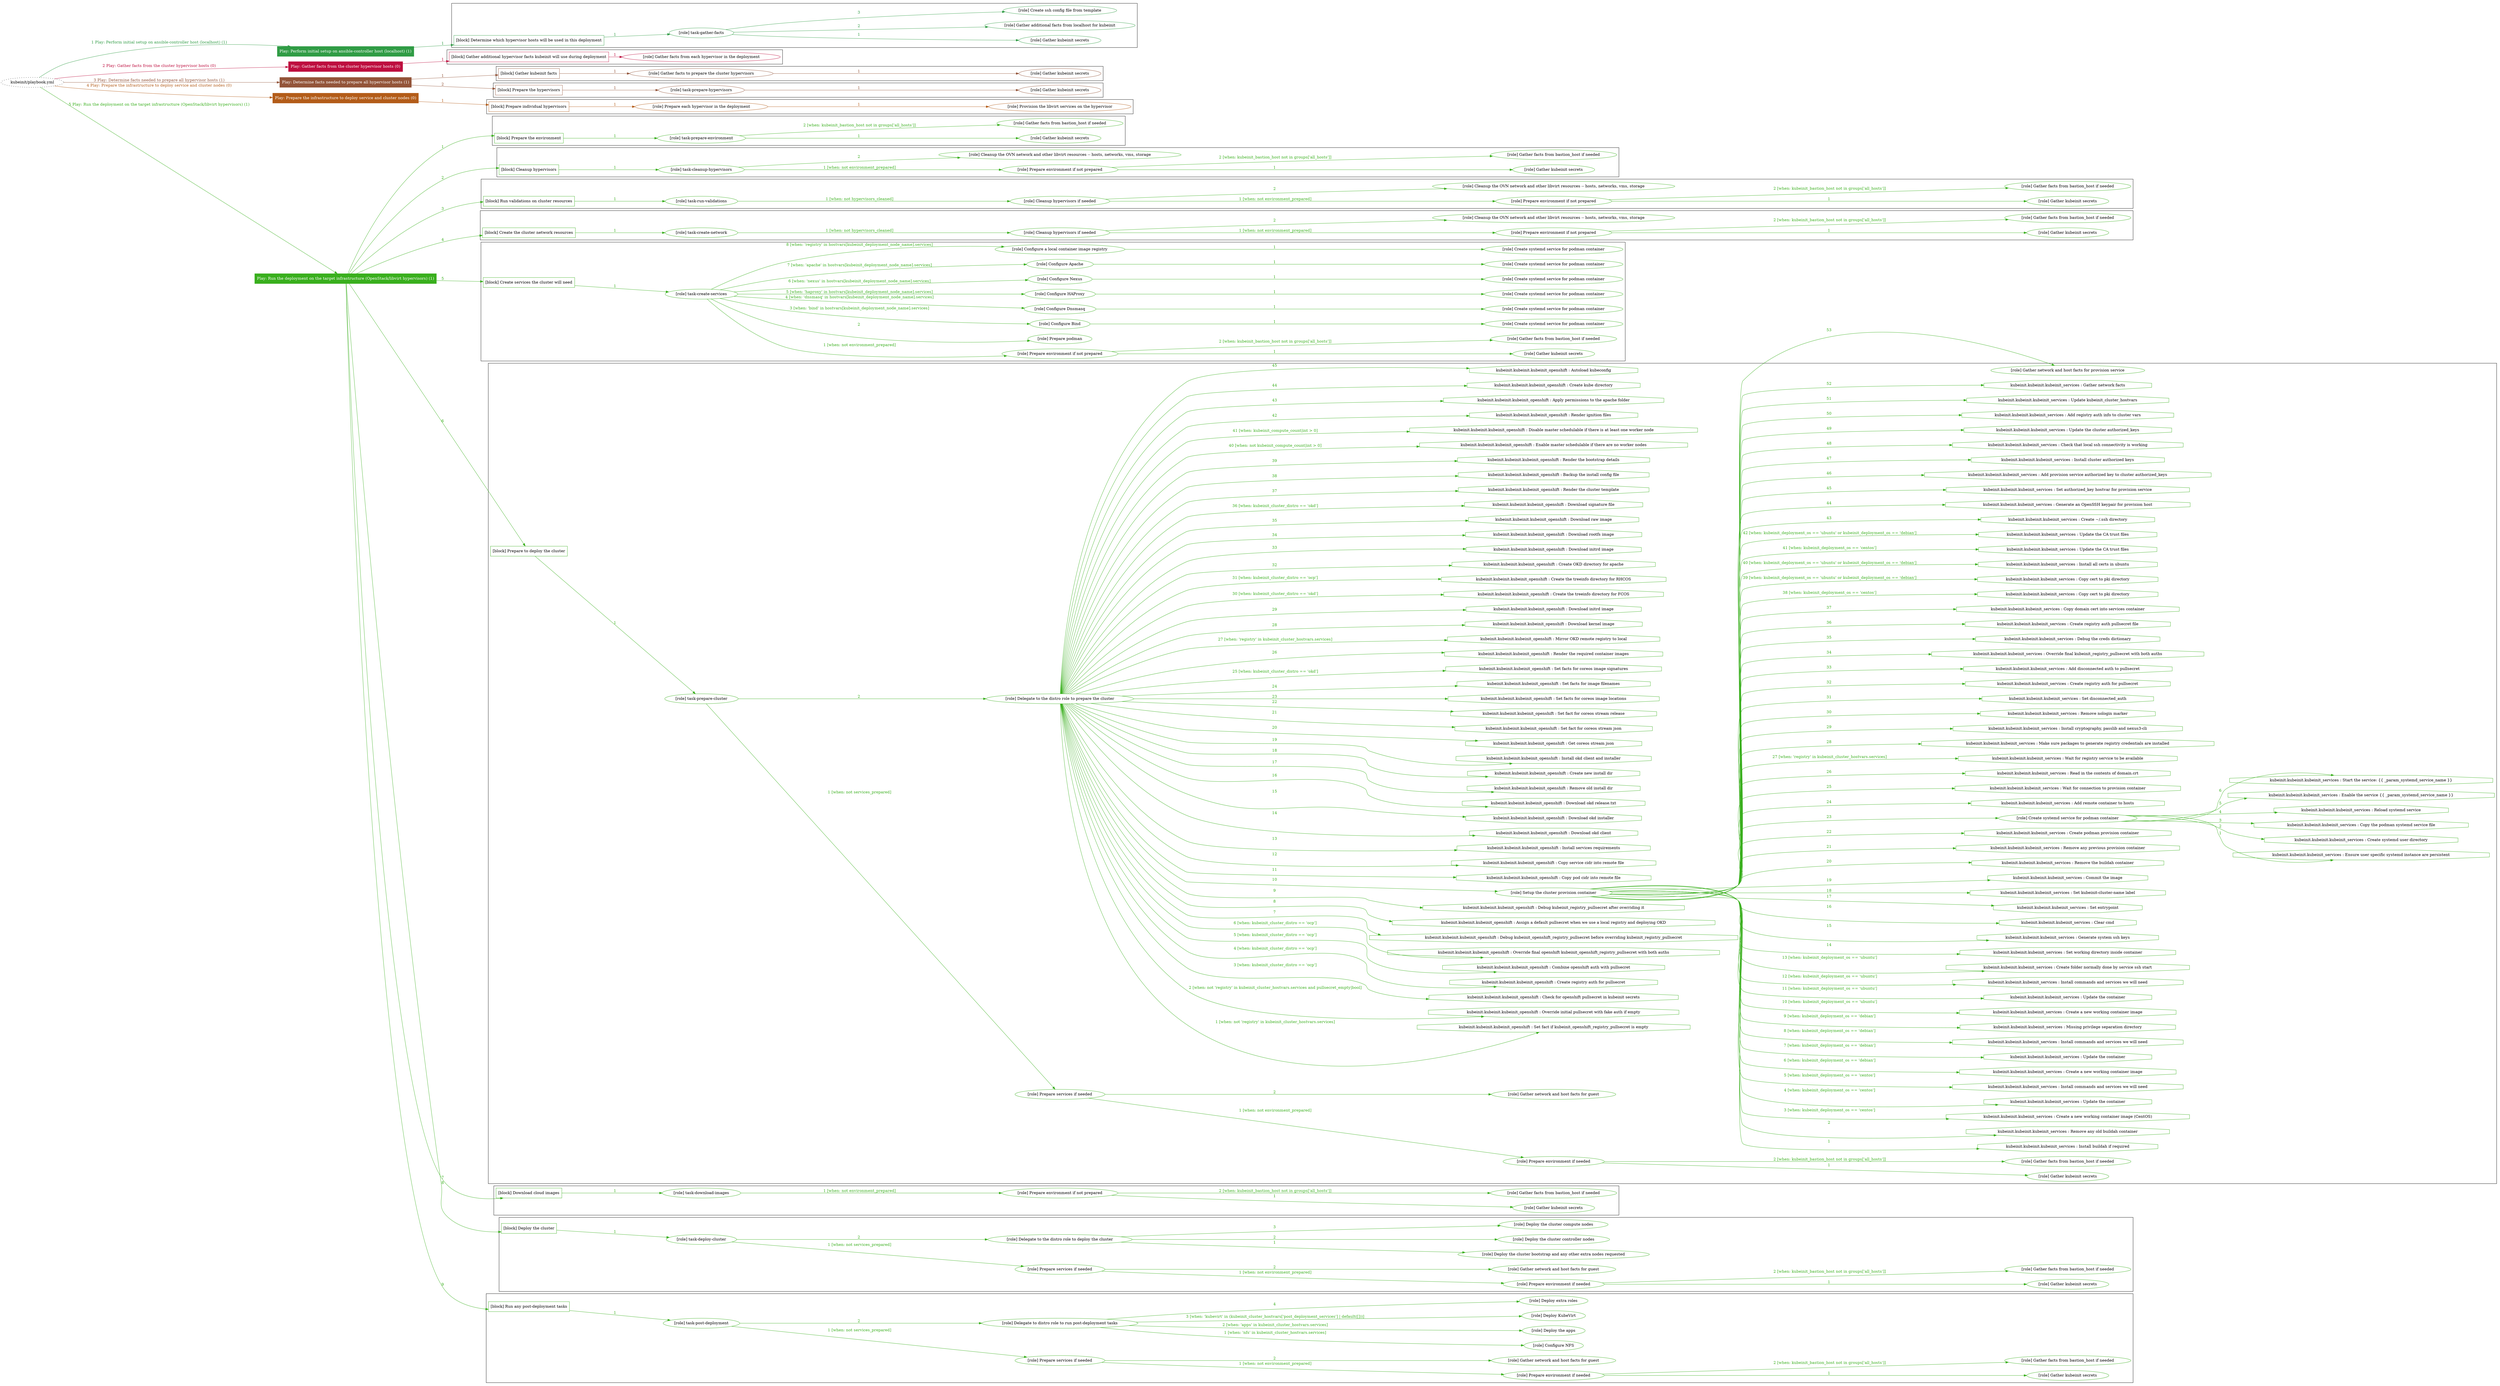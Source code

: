digraph {
	graph [concentrate=true ordering=in rankdir=LR ratio=fill]
	edge [esep=5 sep=10]
	"kubeinit/playbook.yml" [URL="/home/runner/work/kubeinit/kubeinit/kubeinit/playbook.yml" id=playbook_a33ae0ef style=dotted]
	"kubeinit/playbook.yml" -> play_e58e5b47 [label="1 Play: Perform initial setup on ansible-controller host (localhost) (1)" color="#309c45" fontcolor="#309c45" id=edge_play_e58e5b47 labeltooltip="1 Play: Perform initial setup on ansible-controller host (localhost) (1)" tooltip="1 Play: Perform initial setup on ansible-controller host (localhost) (1)"]
	subgraph "Play: Perform initial setup on ansible-controller host (localhost) (1)" {
		play_e58e5b47 [label="Play: Perform initial setup on ansible-controller host (localhost) (1)" URL="/home/runner/work/kubeinit/kubeinit/kubeinit/playbook.yml" color="#309c45" fontcolor="#ffffff" id=play_e58e5b47 shape=box style=filled tooltip=localhost]
		play_e58e5b47 -> block_c6b51357 [label=1 color="#309c45" fontcolor="#309c45" id=edge_block_c6b51357 labeltooltip=1 tooltip=1]
		subgraph cluster_block_c6b51357 {
			block_c6b51357 [label="[block] Determine which hypervisor hosts will be used in this deployment" URL="/home/runner/work/kubeinit/kubeinit/kubeinit/playbook.yml" color="#309c45" id=block_c6b51357 labeltooltip="Determine which hypervisor hosts will be used in this deployment" shape=box tooltip="Determine which hypervisor hosts will be used in this deployment"]
			block_c6b51357 -> role_73a8f17c [label="1 " color="#309c45" fontcolor="#309c45" id=edge_role_73a8f17c labeltooltip="1 " tooltip="1 "]
			subgraph "task-gather-facts" {
				role_73a8f17c [label="[role] task-gather-facts" URL="/home/runner/work/kubeinit/kubeinit/kubeinit/playbook.yml" color="#309c45" id=role_73a8f17c tooltip="task-gather-facts"]
				role_73a8f17c -> role_42e1ed47 [label="1 " color="#309c45" fontcolor="#309c45" id=edge_role_42e1ed47 labeltooltip="1 " tooltip="1 "]
				subgraph "Gather kubeinit secrets" {
					role_42e1ed47 [label="[role] Gather kubeinit secrets" URL="/home/runner/.ansible/collections/ansible_collections/kubeinit/kubeinit/roles/kubeinit_prepare/tasks/build_hypervisors_group.yml" color="#309c45" id=role_42e1ed47 tooltip="Gather kubeinit secrets"]
				}
				role_73a8f17c -> role_72a28581 [label="2 " color="#309c45" fontcolor="#309c45" id=edge_role_72a28581 labeltooltip="2 " tooltip="2 "]
				subgraph "Gather additional facts from localhost for kubeinit" {
					role_72a28581 [label="[role] Gather additional facts from localhost for kubeinit" URL="/home/runner/.ansible/collections/ansible_collections/kubeinit/kubeinit/roles/kubeinit_prepare/tasks/build_hypervisors_group.yml" color="#309c45" id=role_72a28581 tooltip="Gather additional facts from localhost for kubeinit"]
				}
				role_73a8f17c -> role_00800f59 [label="3 " color="#309c45" fontcolor="#309c45" id=edge_role_00800f59 labeltooltip="3 " tooltip="3 "]
				subgraph "Create ssh config file from template" {
					role_00800f59 [label="[role] Create ssh config file from template" URL="/home/runner/.ansible/collections/ansible_collections/kubeinit/kubeinit/roles/kubeinit_prepare/tasks/build_hypervisors_group.yml" color="#309c45" id=role_00800f59 tooltip="Create ssh config file from template"]
				}
			}
		}
	}
	"kubeinit/playbook.yml" -> play_fb8dda11 [label="2 Play: Gather facts from the cluster hypervisor hosts (0)" color="#be0e3f" fontcolor="#be0e3f" id=edge_play_fb8dda11 labeltooltip="2 Play: Gather facts from the cluster hypervisor hosts (0)" tooltip="2 Play: Gather facts from the cluster hypervisor hosts (0)"]
	subgraph "Play: Gather facts from the cluster hypervisor hosts (0)" {
		play_fb8dda11 [label="Play: Gather facts from the cluster hypervisor hosts (0)" URL="/home/runner/work/kubeinit/kubeinit/kubeinit/playbook.yml" color="#be0e3f" fontcolor="#ffffff" id=play_fb8dda11 shape=box style=filled tooltip="Play: Gather facts from the cluster hypervisor hosts (0)"]
		play_fb8dda11 -> block_2e832016 [label=1 color="#be0e3f" fontcolor="#be0e3f" id=edge_block_2e832016 labeltooltip=1 tooltip=1]
		subgraph cluster_block_2e832016 {
			block_2e832016 [label="[block] Gather additional hypervisor facts kubeinit will use during deployment" URL="/home/runner/work/kubeinit/kubeinit/kubeinit/playbook.yml" color="#be0e3f" id=block_2e832016 labeltooltip="Gather additional hypervisor facts kubeinit will use during deployment" shape=box tooltip="Gather additional hypervisor facts kubeinit will use during deployment"]
			block_2e832016 -> role_b60993b6 [label="1 " color="#be0e3f" fontcolor="#be0e3f" id=edge_role_b60993b6 labeltooltip="1 " tooltip="1 "]
			subgraph "Gather facts from each hypervisor in the deployment" {
				role_b60993b6 [label="[role] Gather facts from each hypervisor in the deployment" URL="/home/runner/work/kubeinit/kubeinit/kubeinit/playbook.yml" color="#be0e3f" id=role_b60993b6 tooltip="Gather facts from each hypervisor in the deployment"]
			}
		}
	}
	"kubeinit/playbook.yml" -> play_2d912b10 [label="3 Play: Determine facts needed to prepare all hypervisor hosts (1)" color="#935439" fontcolor="#935439" id=edge_play_2d912b10 labeltooltip="3 Play: Determine facts needed to prepare all hypervisor hosts (1)" tooltip="3 Play: Determine facts needed to prepare all hypervisor hosts (1)"]
	subgraph "Play: Determine facts needed to prepare all hypervisor hosts (1)" {
		play_2d912b10 [label="Play: Determine facts needed to prepare all hypervisor hosts (1)" URL="/home/runner/work/kubeinit/kubeinit/kubeinit/playbook.yml" color="#935439" fontcolor="#ffffff" id=play_2d912b10 shape=box style=filled tooltip=localhost]
		play_2d912b10 -> block_638bdfd1 [label=1 color="#935439" fontcolor="#935439" id=edge_block_638bdfd1 labeltooltip=1 tooltip=1]
		subgraph cluster_block_638bdfd1 {
			block_638bdfd1 [label="[block] Gather kubeinit facts" URL="/home/runner/work/kubeinit/kubeinit/kubeinit/playbook.yml" color="#935439" id=block_638bdfd1 labeltooltip="Gather kubeinit facts" shape=box tooltip="Gather kubeinit facts"]
			block_638bdfd1 -> role_a972865d [label="1 " color="#935439" fontcolor="#935439" id=edge_role_a972865d labeltooltip="1 " tooltip="1 "]
			subgraph "Gather facts to prepare the cluster hypervisors" {
				role_a972865d [label="[role] Gather facts to prepare the cluster hypervisors" URL="/home/runner/work/kubeinit/kubeinit/kubeinit/playbook.yml" color="#935439" id=role_a972865d tooltip="Gather facts to prepare the cluster hypervisors"]
				role_a972865d -> role_96ceeed4 [label="1 " color="#935439" fontcolor="#935439" id=edge_role_96ceeed4 labeltooltip="1 " tooltip="1 "]
				subgraph "Gather kubeinit secrets" {
					role_96ceeed4 [label="[role] Gather kubeinit secrets" URL="/home/runner/.ansible/collections/ansible_collections/kubeinit/kubeinit/roles/kubeinit_prepare/tasks/gather_kubeinit_facts.yml" color="#935439" id=role_96ceeed4 tooltip="Gather kubeinit secrets"]
				}
			}
		}
		play_2d912b10 -> block_00db5cb5 [label=2 color="#935439" fontcolor="#935439" id=edge_block_00db5cb5 labeltooltip=2 tooltip=2]
		subgraph cluster_block_00db5cb5 {
			block_00db5cb5 [label="[block] Prepare the hypervisors" URL="/home/runner/work/kubeinit/kubeinit/kubeinit/playbook.yml" color="#935439" id=block_00db5cb5 labeltooltip="Prepare the hypervisors" shape=box tooltip="Prepare the hypervisors"]
			block_00db5cb5 -> role_d64598b1 [label="1 " color="#935439" fontcolor="#935439" id=edge_role_d64598b1 labeltooltip="1 " tooltip="1 "]
			subgraph "task-prepare-hypervisors" {
				role_d64598b1 [label="[role] task-prepare-hypervisors" URL="/home/runner/work/kubeinit/kubeinit/kubeinit/playbook.yml" color="#935439" id=role_d64598b1 tooltip="task-prepare-hypervisors"]
				role_d64598b1 -> role_fa79dcf2 [label="1 " color="#935439" fontcolor="#935439" id=edge_role_fa79dcf2 labeltooltip="1 " tooltip="1 "]
				subgraph "Gather kubeinit secrets" {
					role_fa79dcf2 [label="[role] Gather kubeinit secrets" URL="/home/runner/.ansible/collections/ansible_collections/kubeinit/kubeinit/roles/kubeinit_prepare/tasks/gather_kubeinit_facts.yml" color="#935439" id=role_fa79dcf2 tooltip="Gather kubeinit secrets"]
				}
			}
		}
	}
	"kubeinit/playbook.yml" -> play_ebd23626 [label="4 Play: Prepare the infrastructure to deploy service and cluster nodes (0)" color="#b35c19" fontcolor="#b35c19" id=edge_play_ebd23626 labeltooltip="4 Play: Prepare the infrastructure to deploy service and cluster nodes (0)" tooltip="4 Play: Prepare the infrastructure to deploy service and cluster nodes (0)"]
	subgraph "Play: Prepare the infrastructure to deploy service and cluster nodes (0)" {
		play_ebd23626 [label="Play: Prepare the infrastructure to deploy service and cluster nodes (0)" URL="/home/runner/work/kubeinit/kubeinit/kubeinit/playbook.yml" color="#b35c19" fontcolor="#ffffff" id=play_ebd23626 shape=box style=filled tooltip="Play: Prepare the infrastructure to deploy service and cluster nodes (0)"]
		play_ebd23626 -> block_58b42a8f [label=1 color="#b35c19" fontcolor="#b35c19" id=edge_block_58b42a8f labeltooltip=1 tooltip=1]
		subgraph cluster_block_58b42a8f {
			block_58b42a8f [label="[block] Prepare individual hypervisors" URL="/home/runner/work/kubeinit/kubeinit/kubeinit/playbook.yml" color="#b35c19" id=block_58b42a8f labeltooltip="Prepare individual hypervisors" shape=box tooltip="Prepare individual hypervisors"]
			block_58b42a8f -> role_fdb6940b [label="1 " color="#b35c19" fontcolor="#b35c19" id=edge_role_fdb6940b labeltooltip="1 " tooltip="1 "]
			subgraph "Prepare each hypervisor in the deployment" {
				role_fdb6940b [label="[role] Prepare each hypervisor in the deployment" URL="/home/runner/work/kubeinit/kubeinit/kubeinit/playbook.yml" color="#b35c19" id=role_fdb6940b tooltip="Prepare each hypervisor in the deployment"]
				role_fdb6940b -> role_b237050f [label="1 " color="#b35c19" fontcolor="#b35c19" id=edge_role_b237050f labeltooltip="1 " tooltip="1 "]
				subgraph "Provision the libvirt services on the hypervisor" {
					role_b237050f [label="[role] Provision the libvirt services on the hypervisor" URL="/home/runner/.ansible/collections/ansible_collections/kubeinit/kubeinit/roles/kubeinit_prepare/tasks/prepare_hypervisor.yml" color="#b35c19" id=role_b237050f tooltip="Provision the libvirt services on the hypervisor"]
				}
			}
		}
	}
	"kubeinit/playbook.yml" -> play_8d416e81 [label="5 Play: Run the deployment on the target infrastructure (OpenStack/libvirt hypervisors) (1)" color="#39af1d" fontcolor="#39af1d" id=edge_play_8d416e81 labeltooltip="5 Play: Run the deployment on the target infrastructure (OpenStack/libvirt hypervisors) (1)" tooltip="5 Play: Run the deployment on the target infrastructure (OpenStack/libvirt hypervisors) (1)"]
	subgraph "Play: Run the deployment on the target infrastructure (OpenStack/libvirt hypervisors) (1)" {
		play_8d416e81 [label="Play: Run the deployment on the target infrastructure (OpenStack/libvirt hypervisors) (1)" URL="/home/runner/work/kubeinit/kubeinit/kubeinit/playbook.yml" color="#39af1d" fontcolor="#ffffff" id=play_8d416e81 shape=box style=filled tooltip=localhost]
		play_8d416e81 -> block_2d9a624f [label=1 color="#39af1d" fontcolor="#39af1d" id=edge_block_2d9a624f labeltooltip=1 tooltip=1]
		subgraph cluster_block_2d9a624f {
			block_2d9a624f [label="[block] Prepare the environment" URL="/home/runner/work/kubeinit/kubeinit/kubeinit/playbook.yml" color="#39af1d" id=block_2d9a624f labeltooltip="Prepare the environment" shape=box tooltip="Prepare the environment"]
			block_2d9a624f -> role_3cd5264d [label="1 " color="#39af1d" fontcolor="#39af1d" id=edge_role_3cd5264d labeltooltip="1 " tooltip="1 "]
			subgraph "task-prepare-environment" {
				role_3cd5264d [label="[role] task-prepare-environment" URL="/home/runner/work/kubeinit/kubeinit/kubeinit/playbook.yml" color="#39af1d" id=role_3cd5264d tooltip="task-prepare-environment"]
				role_3cd5264d -> role_5832ee15 [label="1 " color="#39af1d" fontcolor="#39af1d" id=edge_role_5832ee15 labeltooltip="1 " tooltip="1 "]
				subgraph "Gather kubeinit secrets" {
					role_5832ee15 [label="[role] Gather kubeinit secrets" URL="/home/runner/.ansible/collections/ansible_collections/kubeinit/kubeinit/roles/kubeinit_prepare/tasks/gather_kubeinit_facts.yml" color="#39af1d" id=role_5832ee15 tooltip="Gather kubeinit secrets"]
				}
				role_3cd5264d -> role_2d3396cb [label="2 [when: kubeinit_bastion_host not in groups['all_hosts']]" color="#39af1d" fontcolor="#39af1d" id=edge_role_2d3396cb labeltooltip="2 [when: kubeinit_bastion_host not in groups['all_hosts']]" tooltip="2 [when: kubeinit_bastion_host not in groups['all_hosts']]"]
				subgraph "Gather facts from bastion_host if needed" {
					role_2d3396cb [label="[role] Gather facts from bastion_host if needed" URL="/home/runner/.ansible/collections/ansible_collections/kubeinit/kubeinit/roles/kubeinit_prepare/tasks/main.yml" color="#39af1d" id=role_2d3396cb tooltip="Gather facts from bastion_host if needed"]
				}
			}
		}
		play_8d416e81 -> block_8e9826d1 [label=2 color="#39af1d" fontcolor="#39af1d" id=edge_block_8e9826d1 labeltooltip=2 tooltip=2]
		subgraph cluster_block_8e9826d1 {
			block_8e9826d1 [label="[block] Cleanup hypervisors" URL="/home/runner/work/kubeinit/kubeinit/kubeinit/playbook.yml" color="#39af1d" id=block_8e9826d1 labeltooltip="Cleanup hypervisors" shape=box tooltip="Cleanup hypervisors"]
			block_8e9826d1 -> role_9ec06c18 [label="1 " color="#39af1d" fontcolor="#39af1d" id=edge_role_9ec06c18 labeltooltip="1 " tooltip="1 "]
			subgraph "task-cleanup-hypervisors" {
				role_9ec06c18 [label="[role] task-cleanup-hypervisors" URL="/home/runner/work/kubeinit/kubeinit/kubeinit/playbook.yml" color="#39af1d" id=role_9ec06c18 tooltip="task-cleanup-hypervisors"]
				role_9ec06c18 -> role_88d6b028 [label="1 [when: not environment_prepared]" color="#39af1d" fontcolor="#39af1d" id=edge_role_88d6b028 labeltooltip="1 [when: not environment_prepared]" tooltip="1 [when: not environment_prepared]"]
				subgraph "Prepare environment if not prepared" {
					role_88d6b028 [label="[role] Prepare environment if not prepared" URL="/home/runner/.ansible/collections/ansible_collections/kubeinit/kubeinit/roles/kubeinit_libvirt/tasks/cleanup_hypervisors.yml" color="#39af1d" id=role_88d6b028 tooltip="Prepare environment if not prepared"]
					role_88d6b028 -> role_0976e399 [label="1 " color="#39af1d" fontcolor="#39af1d" id=edge_role_0976e399 labeltooltip="1 " tooltip="1 "]
					subgraph "Gather kubeinit secrets" {
						role_0976e399 [label="[role] Gather kubeinit secrets" URL="/home/runner/.ansible/collections/ansible_collections/kubeinit/kubeinit/roles/kubeinit_prepare/tasks/gather_kubeinit_facts.yml" color="#39af1d" id=role_0976e399 tooltip="Gather kubeinit secrets"]
					}
					role_88d6b028 -> role_73e5d05e [label="2 [when: kubeinit_bastion_host not in groups['all_hosts']]" color="#39af1d" fontcolor="#39af1d" id=edge_role_73e5d05e labeltooltip="2 [when: kubeinit_bastion_host not in groups['all_hosts']]" tooltip="2 [when: kubeinit_bastion_host not in groups['all_hosts']]"]
					subgraph "Gather facts from bastion_host if needed" {
						role_73e5d05e [label="[role] Gather facts from bastion_host if needed" URL="/home/runner/.ansible/collections/ansible_collections/kubeinit/kubeinit/roles/kubeinit_prepare/tasks/main.yml" color="#39af1d" id=role_73e5d05e tooltip="Gather facts from bastion_host if needed"]
					}
				}
				role_9ec06c18 -> role_22fa9662 [label="2 " color="#39af1d" fontcolor="#39af1d" id=edge_role_22fa9662 labeltooltip="2 " tooltip="2 "]
				subgraph "Cleanup the OVN network and other libvirt resources -- hosts, networks, vms, storage" {
					role_22fa9662 [label="[role] Cleanup the OVN network and other libvirt resources -- hosts, networks, vms, storage" URL="/home/runner/.ansible/collections/ansible_collections/kubeinit/kubeinit/roles/kubeinit_libvirt/tasks/cleanup_hypervisors.yml" color="#39af1d" id=role_22fa9662 tooltip="Cleanup the OVN network and other libvirt resources -- hosts, networks, vms, storage"]
				}
			}
		}
		play_8d416e81 -> block_296a5868 [label=3 color="#39af1d" fontcolor="#39af1d" id=edge_block_296a5868 labeltooltip=3 tooltip=3]
		subgraph cluster_block_296a5868 {
			block_296a5868 [label="[block] Run validations on cluster resources" URL="/home/runner/work/kubeinit/kubeinit/kubeinit/playbook.yml" color="#39af1d" id=block_296a5868 labeltooltip="Run validations on cluster resources" shape=box tooltip="Run validations on cluster resources"]
			block_296a5868 -> role_d82e8eb8 [label="1 " color="#39af1d" fontcolor="#39af1d" id=edge_role_d82e8eb8 labeltooltip="1 " tooltip="1 "]
			subgraph "task-run-validations" {
				role_d82e8eb8 [label="[role] task-run-validations" URL="/home/runner/work/kubeinit/kubeinit/kubeinit/playbook.yml" color="#39af1d" id=role_d82e8eb8 tooltip="task-run-validations"]
				role_d82e8eb8 -> role_94a47ec9 [label="1 [when: not hypervisors_cleaned]" color="#39af1d" fontcolor="#39af1d" id=edge_role_94a47ec9 labeltooltip="1 [when: not hypervisors_cleaned]" tooltip="1 [when: not hypervisors_cleaned]"]
				subgraph "Cleanup hypervisors if needed" {
					role_94a47ec9 [label="[role] Cleanup hypervisors if needed" URL="/home/runner/.ansible/collections/ansible_collections/kubeinit/kubeinit/roles/kubeinit_validations/tasks/main.yml" color="#39af1d" id=role_94a47ec9 tooltip="Cleanup hypervisors if needed"]
					role_94a47ec9 -> role_3cf61802 [label="1 [when: not environment_prepared]" color="#39af1d" fontcolor="#39af1d" id=edge_role_3cf61802 labeltooltip="1 [when: not environment_prepared]" tooltip="1 [when: not environment_prepared]"]
					subgraph "Prepare environment if not prepared" {
						role_3cf61802 [label="[role] Prepare environment if not prepared" URL="/home/runner/.ansible/collections/ansible_collections/kubeinit/kubeinit/roles/kubeinit_libvirt/tasks/cleanup_hypervisors.yml" color="#39af1d" id=role_3cf61802 tooltip="Prepare environment if not prepared"]
						role_3cf61802 -> role_906b6af4 [label="1 " color="#39af1d" fontcolor="#39af1d" id=edge_role_906b6af4 labeltooltip="1 " tooltip="1 "]
						subgraph "Gather kubeinit secrets" {
							role_906b6af4 [label="[role] Gather kubeinit secrets" URL="/home/runner/.ansible/collections/ansible_collections/kubeinit/kubeinit/roles/kubeinit_prepare/tasks/gather_kubeinit_facts.yml" color="#39af1d" id=role_906b6af4 tooltip="Gather kubeinit secrets"]
						}
						role_3cf61802 -> role_31c8f3a2 [label="2 [when: kubeinit_bastion_host not in groups['all_hosts']]" color="#39af1d" fontcolor="#39af1d" id=edge_role_31c8f3a2 labeltooltip="2 [when: kubeinit_bastion_host not in groups['all_hosts']]" tooltip="2 [when: kubeinit_bastion_host not in groups['all_hosts']]"]
						subgraph "Gather facts from bastion_host if needed" {
							role_31c8f3a2 [label="[role] Gather facts from bastion_host if needed" URL="/home/runner/.ansible/collections/ansible_collections/kubeinit/kubeinit/roles/kubeinit_prepare/tasks/main.yml" color="#39af1d" id=role_31c8f3a2 tooltip="Gather facts from bastion_host if needed"]
						}
					}
					role_94a47ec9 -> role_4ad7ecfc [label="2 " color="#39af1d" fontcolor="#39af1d" id=edge_role_4ad7ecfc labeltooltip="2 " tooltip="2 "]
					subgraph "Cleanup the OVN network and other libvirt resources -- hosts, networks, vms, storage" {
						role_4ad7ecfc [label="[role] Cleanup the OVN network and other libvirt resources -- hosts, networks, vms, storage" URL="/home/runner/.ansible/collections/ansible_collections/kubeinit/kubeinit/roles/kubeinit_libvirt/tasks/cleanup_hypervisors.yml" color="#39af1d" id=role_4ad7ecfc tooltip="Cleanup the OVN network and other libvirt resources -- hosts, networks, vms, storage"]
					}
				}
			}
		}
		play_8d416e81 -> block_73385cd5 [label=4 color="#39af1d" fontcolor="#39af1d" id=edge_block_73385cd5 labeltooltip=4 tooltip=4]
		subgraph cluster_block_73385cd5 {
			block_73385cd5 [label="[block] Create the cluster network resources" URL="/home/runner/work/kubeinit/kubeinit/kubeinit/playbook.yml" color="#39af1d" id=block_73385cd5 labeltooltip="Create the cluster network resources" shape=box tooltip="Create the cluster network resources"]
			block_73385cd5 -> role_419f6570 [label="1 " color="#39af1d" fontcolor="#39af1d" id=edge_role_419f6570 labeltooltip="1 " tooltip="1 "]
			subgraph "task-create-network" {
				role_419f6570 [label="[role] task-create-network" URL="/home/runner/work/kubeinit/kubeinit/kubeinit/playbook.yml" color="#39af1d" id=role_419f6570 tooltip="task-create-network"]
				role_419f6570 -> role_b89ae9d0 [label="1 [when: not hypervisors_cleaned]" color="#39af1d" fontcolor="#39af1d" id=edge_role_b89ae9d0 labeltooltip="1 [when: not hypervisors_cleaned]" tooltip="1 [when: not hypervisors_cleaned]"]
				subgraph "Cleanup hypervisors if needed" {
					role_b89ae9d0 [label="[role] Cleanup hypervisors if needed" URL="/home/runner/.ansible/collections/ansible_collections/kubeinit/kubeinit/roles/kubeinit_libvirt/tasks/create_network.yml" color="#39af1d" id=role_b89ae9d0 tooltip="Cleanup hypervisors if needed"]
					role_b89ae9d0 -> role_d17f28b4 [label="1 [when: not environment_prepared]" color="#39af1d" fontcolor="#39af1d" id=edge_role_d17f28b4 labeltooltip="1 [when: not environment_prepared]" tooltip="1 [when: not environment_prepared]"]
					subgraph "Prepare environment if not prepared" {
						role_d17f28b4 [label="[role] Prepare environment if not prepared" URL="/home/runner/.ansible/collections/ansible_collections/kubeinit/kubeinit/roles/kubeinit_libvirt/tasks/cleanup_hypervisors.yml" color="#39af1d" id=role_d17f28b4 tooltip="Prepare environment if not prepared"]
						role_d17f28b4 -> role_c0e4180f [label="1 " color="#39af1d" fontcolor="#39af1d" id=edge_role_c0e4180f labeltooltip="1 " tooltip="1 "]
						subgraph "Gather kubeinit secrets" {
							role_c0e4180f [label="[role] Gather kubeinit secrets" URL="/home/runner/.ansible/collections/ansible_collections/kubeinit/kubeinit/roles/kubeinit_prepare/tasks/gather_kubeinit_facts.yml" color="#39af1d" id=role_c0e4180f tooltip="Gather kubeinit secrets"]
						}
						role_d17f28b4 -> role_31fd5a7e [label="2 [when: kubeinit_bastion_host not in groups['all_hosts']]" color="#39af1d" fontcolor="#39af1d" id=edge_role_31fd5a7e labeltooltip="2 [when: kubeinit_bastion_host not in groups['all_hosts']]" tooltip="2 [when: kubeinit_bastion_host not in groups['all_hosts']]"]
						subgraph "Gather facts from bastion_host if needed" {
							role_31fd5a7e [label="[role] Gather facts from bastion_host if needed" URL="/home/runner/.ansible/collections/ansible_collections/kubeinit/kubeinit/roles/kubeinit_prepare/tasks/main.yml" color="#39af1d" id=role_31fd5a7e tooltip="Gather facts from bastion_host if needed"]
						}
					}
					role_b89ae9d0 -> role_e5436c3e [label="2 " color="#39af1d" fontcolor="#39af1d" id=edge_role_e5436c3e labeltooltip="2 " tooltip="2 "]
					subgraph "Cleanup the OVN network and other libvirt resources -- hosts, networks, vms, storage" {
						role_e5436c3e [label="[role] Cleanup the OVN network and other libvirt resources -- hosts, networks, vms, storage" URL="/home/runner/.ansible/collections/ansible_collections/kubeinit/kubeinit/roles/kubeinit_libvirt/tasks/cleanup_hypervisors.yml" color="#39af1d" id=role_e5436c3e tooltip="Cleanup the OVN network and other libvirt resources -- hosts, networks, vms, storage"]
					}
				}
			}
		}
		play_8d416e81 -> block_b4881aab [label=5 color="#39af1d" fontcolor="#39af1d" id=edge_block_b4881aab labeltooltip=5 tooltip=5]
		subgraph cluster_block_b4881aab {
			block_b4881aab [label="[block] Create services the cluster will need" URL="/home/runner/work/kubeinit/kubeinit/kubeinit/playbook.yml" color="#39af1d" id=block_b4881aab labeltooltip="Create services the cluster will need" shape=box tooltip="Create services the cluster will need"]
			block_b4881aab -> role_26fb0a5c [label="1 " color="#39af1d" fontcolor="#39af1d" id=edge_role_26fb0a5c labeltooltip="1 " tooltip="1 "]
			subgraph "task-create-services" {
				role_26fb0a5c [label="[role] task-create-services" URL="/home/runner/work/kubeinit/kubeinit/kubeinit/playbook.yml" color="#39af1d" id=role_26fb0a5c tooltip="task-create-services"]
				role_26fb0a5c -> role_a09185e0 [label="1 [when: not environment_prepared]" color="#39af1d" fontcolor="#39af1d" id=edge_role_a09185e0 labeltooltip="1 [when: not environment_prepared]" tooltip="1 [when: not environment_prepared]"]
				subgraph "Prepare environment if not prepared" {
					role_a09185e0 [label="[role] Prepare environment if not prepared" URL="/home/runner/.ansible/collections/ansible_collections/kubeinit/kubeinit/roles/kubeinit_services/tasks/main.yml" color="#39af1d" id=role_a09185e0 tooltip="Prepare environment if not prepared"]
					role_a09185e0 -> role_db0aa26a [label="1 " color="#39af1d" fontcolor="#39af1d" id=edge_role_db0aa26a labeltooltip="1 " tooltip="1 "]
					subgraph "Gather kubeinit secrets" {
						role_db0aa26a [label="[role] Gather kubeinit secrets" URL="/home/runner/.ansible/collections/ansible_collections/kubeinit/kubeinit/roles/kubeinit_prepare/tasks/gather_kubeinit_facts.yml" color="#39af1d" id=role_db0aa26a tooltip="Gather kubeinit secrets"]
					}
					role_a09185e0 -> role_b90643b7 [label="2 [when: kubeinit_bastion_host not in groups['all_hosts']]" color="#39af1d" fontcolor="#39af1d" id=edge_role_b90643b7 labeltooltip="2 [when: kubeinit_bastion_host not in groups['all_hosts']]" tooltip="2 [when: kubeinit_bastion_host not in groups['all_hosts']]"]
					subgraph "Gather facts from bastion_host if needed" {
						role_b90643b7 [label="[role] Gather facts from bastion_host if needed" URL="/home/runner/.ansible/collections/ansible_collections/kubeinit/kubeinit/roles/kubeinit_prepare/tasks/main.yml" color="#39af1d" id=role_b90643b7 tooltip="Gather facts from bastion_host if needed"]
					}
				}
				role_26fb0a5c -> role_8bc2144f [label="2 " color="#39af1d" fontcolor="#39af1d" id=edge_role_8bc2144f labeltooltip="2 " tooltip="2 "]
				subgraph "Prepare podman" {
					role_8bc2144f [label="[role] Prepare podman" URL="/home/runner/.ansible/collections/ansible_collections/kubeinit/kubeinit/roles/kubeinit_services/tasks/00_create_service_pod.yml" color="#39af1d" id=role_8bc2144f tooltip="Prepare podman"]
				}
				role_26fb0a5c -> role_64d6a21e [label="3 [when: 'bind' in hostvars[kubeinit_deployment_node_name].services]" color="#39af1d" fontcolor="#39af1d" id=edge_role_64d6a21e labeltooltip="3 [when: 'bind' in hostvars[kubeinit_deployment_node_name].services]" tooltip="3 [when: 'bind' in hostvars[kubeinit_deployment_node_name].services]"]
				subgraph "Configure Bind" {
					role_64d6a21e [label="[role] Configure Bind" URL="/home/runner/.ansible/collections/ansible_collections/kubeinit/kubeinit/roles/kubeinit_services/tasks/start_services_containers.yml" color="#39af1d" id=role_64d6a21e tooltip="Configure Bind"]
					role_64d6a21e -> role_83dd55d1 [label="1 " color="#39af1d" fontcolor="#39af1d" id=edge_role_83dd55d1 labeltooltip="1 " tooltip="1 "]
					subgraph "Create systemd service for podman container" {
						role_83dd55d1 [label="[role] Create systemd service for podman container" URL="/home/runner/.ansible/collections/ansible_collections/kubeinit/kubeinit/roles/kubeinit_bind/tasks/main.yml" color="#39af1d" id=role_83dd55d1 tooltip="Create systemd service for podman container"]
					}
				}
				role_26fb0a5c -> role_b57c5e25 [label="4 [when: 'dnsmasq' in hostvars[kubeinit_deployment_node_name].services]" color="#39af1d" fontcolor="#39af1d" id=edge_role_b57c5e25 labeltooltip="4 [when: 'dnsmasq' in hostvars[kubeinit_deployment_node_name].services]" tooltip="4 [when: 'dnsmasq' in hostvars[kubeinit_deployment_node_name].services]"]
				subgraph "Configure Dnsmasq" {
					role_b57c5e25 [label="[role] Configure Dnsmasq" URL="/home/runner/.ansible/collections/ansible_collections/kubeinit/kubeinit/roles/kubeinit_services/tasks/start_services_containers.yml" color="#39af1d" id=role_b57c5e25 tooltip="Configure Dnsmasq"]
					role_b57c5e25 -> role_665b8883 [label="1 " color="#39af1d" fontcolor="#39af1d" id=edge_role_665b8883 labeltooltip="1 " tooltip="1 "]
					subgraph "Create systemd service for podman container" {
						role_665b8883 [label="[role] Create systemd service for podman container" URL="/home/runner/.ansible/collections/ansible_collections/kubeinit/kubeinit/roles/kubeinit_dnsmasq/tasks/main.yml" color="#39af1d" id=role_665b8883 tooltip="Create systemd service for podman container"]
					}
				}
				role_26fb0a5c -> role_888c295f [label="5 [when: 'haproxy' in hostvars[kubeinit_deployment_node_name].services]" color="#39af1d" fontcolor="#39af1d" id=edge_role_888c295f labeltooltip="5 [when: 'haproxy' in hostvars[kubeinit_deployment_node_name].services]" tooltip="5 [when: 'haproxy' in hostvars[kubeinit_deployment_node_name].services]"]
				subgraph "Configure HAProxy" {
					role_888c295f [label="[role] Configure HAProxy" URL="/home/runner/.ansible/collections/ansible_collections/kubeinit/kubeinit/roles/kubeinit_services/tasks/start_services_containers.yml" color="#39af1d" id=role_888c295f tooltip="Configure HAProxy"]
					role_888c295f -> role_c0e2d749 [label="1 " color="#39af1d" fontcolor="#39af1d" id=edge_role_c0e2d749 labeltooltip="1 " tooltip="1 "]
					subgraph "Create systemd service for podman container" {
						role_c0e2d749 [label="[role] Create systemd service for podman container" URL="/home/runner/.ansible/collections/ansible_collections/kubeinit/kubeinit/roles/kubeinit_haproxy/tasks/main.yml" color="#39af1d" id=role_c0e2d749 tooltip="Create systemd service for podman container"]
					}
				}
				role_26fb0a5c -> role_4f53ac4e [label="6 [when: 'nexus' in hostvars[kubeinit_deployment_node_name].services]" color="#39af1d" fontcolor="#39af1d" id=edge_role_4f53ac4e labeltooltip="6 [when: 'nexus' in hostvars[kubeinit_deployment_node_name].services]" tooltip="6 [when: 'nexus' in hostvars[kubeinit_deployment_node_name].services]"]
				subgraph "Configure Nexus" {
					role_4f53ac4e [label="[role] Configure Nexus" URL="/home/runner/.ansible/collections/ansible_collections/kubeinit/kubeinit/roles/kubeinit_services/tasks/start_services_containers.yml" color="#39af1d" id=role_4f53ac4e tooltip="Configure Nexus"]
					role_4f53ac4e -> role_e0676da9 [label="1 " color="#39af1d" fontcolor="#39af1d" id=edge_role_e0676da9 labeltooltip="1 " tooltip="1 "]
					subgraph "Create systemd service for podman container" {
						role_e0676da9 [label="[role] Create systemd service for podman container" URL="/home/runner/.ansible/collections/ansible_collections/kubeinit/kubeinit/roles/kubeinit_nexus/tasks/main.yml" color="#39af1d" id=role_e0676da9 tooltip="Create systemd service for podman container"]
					}
				}
				role_26fb0a5c -> role_8cfdaa58 [label="7 [when: 'apache' in hostvars[kubeinit_deployment_node_name].services]" color="#39af1d" fontcolor="#39af1d" id=edge_role_8cfdaa58 labeltooltip="7 [when: 'apache' in hostvars[kubeinit_deployment_node_name].services]" tooltip="7 [when: 'apache' in hostvars[kubeinit_deployment_node_name].services]"]
				subgraph "Configure Apache" {
					role_8cfdaa58 [label="[role] Configure Apache" URL="/home/runner/.ansible/collections/ansible_collections/kubeinit/kubeinit/roles/kubeinit_services/tasks/start_services_containers.yml" color="#39af1d" id=role_8cfdaa58 tooltip="Configure Apache"]
					role_8cfdaa58 -> role_a333b063 [label="1 " color="#39af1d" fontcolor="#39af1d" id=edge_role_a333b063 labeltooltip="1 " tooltip="1 "]
					subgraph "Create systemd service for podman container" {
						role_a333b063 [label="[role] Create systemd service for podman container" URL="/home/runner/.ansible/collections/ansible_collections/kubeinit/kubeinit/roles/kubeinit_apache/tasks/main.yml" color="#39af1d" id=role_a333b063 tooltip="Create systemd service for podman container"]
					}
				}
				role_26fb0a5c -> role_efbda719 [label="8 [when: 'registry' in hostvars[kubeinit_deployment_node_name].services]" color="#39af1d" fontcolor="#39af1d" id=edge_role_efbda719 labeltooltip="8 [when: 'registry' in hostvars[kubeinit_deployment_node_name].services]" tooltip="8 [when: 'registry' in hostvars[kubeinit_deployment_node_name].services]"]
				subgraph "Configure a local container image registry" {
					role_efbda719 [label="[role] Configure a local container image registry" URL="/home/runner/.ansible/collections/ansible_collections/kubeinit/kubeinit/roles/kubeinit_services/tasks/start_services_containers.yml" color="#39af1d" id=role_efbda719 tooltip="Configure a local container image registry"]
					role_efbda719 -> role_8231da15 [label="1 " color="#39af1d" fontcolor="#39af1d" id=edge_role_8231da15 labeltooltip="1 " tooltip="1 "]
					subgraph "Create systemd service for podman container" {
						role_8231da15 [label="[role] Create systemd service for podman container" URL="/home/runner/.ansible/collections/ansible_collections/kubeinit/kubeinit/roles/kubeinit_registry/tasks/main.yml" color="#39af1d" id=role_8231da15 tooltip="Create systemd service for podman container"]
					}
				}
			}
		}
		play_8d416e81 -> block_ff939d62 [label=6 color="#39af1d" fontcolor="#39af1d" id=edge_block_ff939d62 labeltooltip=6 tooltip=6]
		subgraph cluster_block_ff939d62 {
			block_ff939d62 [label="[block] Prepare to deploy the cluster" URL="/home/runner/work/kubeinit/kubeinit/kubeinit/playbook.yml" color="#39af1d" id=block_ff939d62 labeltooltip="Prepare to deploy the cluster" shape=box tooltip="Prepare to deploy the cluster"]
			block_ff939d62 -> role_18eed017 [label="1 " color="#39af1d" fontcolor="#39af1d" id=edge_role_18eed017 labeltooltip="1 " tooltip="1 "]
			subgraph "task-prepare-cluster" {
				role_18eed017 [label="[role] task-prepare-cluster" URL="/home/runner/work/kubeinit/kubeinit/kubeinit/playbook.yml" color="#39af1d" id=role_18eed017 tooltip="task-prepare-cluster"]
				role_18eed017 -> role_18dd6a2f [label="1 [when: not services_prepared]" color="#39af1d" fontcolor="#39af1d" id=edge_role_18dd6a2f labeltooltip="1 [when: not services_prepared]" tooltip="1 [when: not services_prepared]"]
				subgraph "Prepare services if needed" {
					role_18dd6a2f [label="[role] Prepare services if needed" URL="/home/runner/.ansible/collections/ansible_collections/kubeinit/kubeinit/roles/kubeinit_prepare/tasks/prepare_cluster.yml" color="#39af1d" id=role_18dd6a2f tooltip="Prepare services if needed"]
					role_18dd6a2f -> role_8e4b271a [label="1 [when: not environment_prepared]" color="#39af1d" fontcolor="#39af1d" id=edge_role_8e4b271a labeltooltip="1 [when: not environment_prepared]" tooltip="1 [when: not environment_prepared]"]
					subgraph "Prepare environment if needed" {
						role_8e4b271a [label="[role] Prepare environment if needed" URL="/home/runner/.ansible/collections/ansible_collections/kubeinit/kubeinit/roles/kubeinit_services/tasks/prepare_services.yml" color="#39af1d" id=role_8e4b271a tooltip="Prepare environment if needed"]
						role_8e4b271a -> role_fbbd20a1 [label="1 " color="#39af1d" fontcolor="#39af1d" id=edge_role_fbbd20a1 labeltooltip="1 " tooltip="1 "]
						subgraph "Gather kubeinit secrets" {
							role_fbbd20a1 [label="[role] Gather kubeinit secrets" URL="/home/runner/.ansible/collections/ansible_collections/kubeinit/kubeinit/roles/kubeinit_prepare/tasks/gather_kubeinit_facts.yml" color="#39af1d" id=role_fbbd20a1 tooltip="Gather kubeinit secrets"]
						}
						role_8e4b271a -> role_ed03a10d [label="2 [when: kubeinit_bastion_host not in groups['all_hosts']]" color="#39af1d" fontcolor="#39af1d" id=edge_role_ed03a10d labeltooltip="2 [when: kubeinit_bastion_host not in groups['all_hosts']]" tooltip="2 [when: kubeinit_bastion_host not in groups['all_hosts']]"]
						subgraph "Gather facts from bastion_host if needed" {
							role_ed03a10d [label="[role] Gather facts from bastion_host if needed" URL="/home/runner/.ansible/collections/ansible_collections/kubeinit/kubeinit/roles/kubeinit_prepare/tasks/main.yml" color="#39af1d" id=role_ed03a10d tooltip="Gather facts from bastion_host if needed"]
						}
					}
					role_18dd6a2f -> role_36818af2 [label="2 " color="#39af1d" fontcolor="#39af1d" id=edge_role_36818af2 labeltooltip="2 " tooltip="2 "]
					subgraph "Gather network and host facts for guest" {
						role_36818af2 [label="[role] Gather network and host facts for guest" URL="/home/runner/.ansible/collections/ansible_collections/kubeinit/kubeinit/roles/kubeinit_services/tasks/prepare_services.yml" color="#39af1d" id=role_36818af2 tooltip="Gather network and host facts for guest"]
					}
				}
				role_18eed017 -> role_4e15c84f [label="2 " color="#39af1d" fontcolor="#39af1d" id=edge_role_4e15c84f labeltooltip="2 " tooltip="2 "]
				subgraph "Delegate to the distro role to prepare the cluster" {
					role_4e15c84f [label="[role] Delegate to the distro role to prepare the cluster" URL="/home/runner/.ansible/collections/ansible_collections/kubeinit/kubeinit/roles/kubeinit_prepare/tasks/prepare_cluster.yml" color="#39af1d" id=role_4e15c84f tooltip="Delegate to the distro role to prepare the cluster"]
					task_d5fa9add [label="kubeinit.kubeinit.kubeinit_openshift : Set fact if kubeinit_openshift_registry_pullsecret is empty" URL="/home/runner/.ansible/collections/ansible_collections/kubeinit/kubeinit/roles/kubeinit_openshift/tasks/prepare_cluster.yml" color="#39af1d" id=task_d5fa9add shape=octagon tooltip="kubeinit.kubeinit.kubeinit_openshift : Set fact if kubeinit_openshift_registry_pullsecret is empty"]
					role_4e15c84f -> task_d5fa9add [label="1 [when: not 'registry' in kubeinit_cluster_hostvars.services]" color="#39af1d" fontcolor="#39af1d" id=edge_task_d5fa9add labeltooltip="1 [when: not 'registry' in kubeinit_cluster_hostvars.services]" tooltip="1 [when: not 'registry' in kubeinit_cluster_hostvars.services]"]
					task_1a0bbf90 [label="kubeinit.kubeinit.kubeinit_openshift : Override initial pullsecret with fake auth if empty" URL="/home/runner/.ansible/collections/ansible_collections/kubeinit/kubeinit/roles/kubeinit_openshift/tasks/prepare_cluster.yml" color="#39af1d" id=task_1a0bbf90 shape=octagon tooltip="kubeinit.kubeinit.kubeinit_openshift : Override initial pullsecret with fake auth if empty"]
					role_4e15c84f -> task_1a0bbf90 [label="2 [when: not 'registry' in kubeinit_cluster_hostvars.services and pullsecret_empty|bool]" color="#39af1d" fontcolor="#39af1d" id=edge_task_1a0bbf90 labeltooltip="2 [when: not 'registry' in kubeinit_cluster_hostvars.services and pullsecret_empty|bool]" tooltip="2 [when: not 'registry' in kubeinit_cluster_hostvars.services and pullsecret_empty|bool]"]
					task_1108c21f [label="kubeinit.kubeinit.kubeinit_openshift : Check for openshift pullsecret in kubeinit secrets" URL="/home/runner/.ansible/collections/ansible_collections/kubeinit/kubeinit/roles/kubeinit_openshift/tasks/prepare_cluster.yml" color="#39af1d" id=task_1108c21f shape=octagon tooltip="kubeinit.kubeinit.kubeinit_openshift : Check for openshift pullsecret in kubeinit secrets"]
					role_4e15c84f -> task_1108c21f [label="3 [when: kubeinit_cluster_distro == 'ocp']" color="#39af1d" fontcolor="#39af1d" id=edge_task_1108c21f labeltooltip="3 [when: kubeinit_cluster_distro == 'ocp']" tooltip="3 [when: kubeinit_cluster_distro == 'ocp']"]
					task_b5219199 [label="kubeinit.kubeinit.kubeinit_openshift : Create registry auth for pullsecret" URL="/home/runner/.ansible/collections/ansible_collections/kubeinit/kubeinit/roles/kubeinit_openshift/tasks/prepare_cluster.yml" color="#39af1d" id=task_b5219199 shape=octagon tooltip="kubeinit.kubeinit.kubeinit_openshift : Create registry auth for pullsecret"]
					role_4e15c84f -> task_b5219199 [label="4 [when: kubeinit_cluster_distro == 'ocp']" color="#39af1d" fontcolor="#39af1d" id=edge_task_b5219199 labeltooltip="4 [when: kubeinit_cluster_distro == 'ocp']" tooltip="4 [when: kubeinit_cluster_distro == 'ocp']"]
					task_c9367cc5 [label="kubeinit.kubeinit.kubeinit_openshift : Combine openshift auth with pullsecret" URL="/home/runner/.ansible/collections/ansible_collections/kubeinit/kubeinit/roles/kubeinit_openshift/tasks/prepare_cluster.yml" color="#39af1d" id=task_c9367cc5 shape=octagon tooltip="kubeinit.kubeinit.kubeinit_openshift : Combine openshift auth with pullsecret"]
					role_4e15c84f -> task_c9367cc5 [label="5 [when: kubeinit_cluster_distro == 'ocp']" color="#39af1d" fontcolor="#39af1d" id=edge_task_c9367cc5 labeltooltip="5 [when: kubeinit_cluster_distro == 'ocp']" tooltip="5 [when: kubeinit_cluster_distro == 'ocp']"]
					task_a3c55034 [label="kubeinit.kubeinit.kubeinit_openshift : Override final openshift kubeinit_openshift_registry_pullsecret with both auths" URL="/home/runner/.ansible/collections/ansible_collections/kubeinit/kubeinit/roles/kubeinit_openshift/tasks/prepare_cluster.yml" color="#39af1d" id=task_a3c55034 shape=octagon tooltip="kubeinit.kubeinit.kubeinit_openshift : Override final openshift kubeinit_openshift_registry_pullsecret with both auths"]
					role_4e15c84f -> task_a3c55034 [label="6 [when: kubeinit_cluster_distro == 'ocp']" color="#39af1d" fontcolor="#39af1d" id=edge_task_a3c55034 labeltooltip="6 [when: kubeinit_cluster_distro == 'ocp']" tooltip="6 [when: kubeinit_cluster_distro == 'ocp']"]
					task_0a0930ac [label="kubeinit.kubeinit.kubeinit_openshift : Debug kubeinit_openshift_registry_pullsecret before overriding kubeinit_registry_pullsecret" URL="/home/runner/.ansible/collections/ansible_collections/kubeinit/kubeinit/roles/kubeinit_openshift/tasks/prepare_cluster.yml" color="#39af1d" id=task_0a0930ac shape=octagon tooltip="kubeinit.kubeinit.kubeinit_openshift : Debug kubeinit_openshift_registry_pullsecret before overriding kubeinit_registry_pullsecret"]
					role_4e15c84f -> task_0a0930ac [label="7 " color="#39af1d" fontcolor="#39af1d" id=edge_task_0a0930ac labeltooltip="7 " tooltip="7 "]
					task_f0bc64b1 [label="kubeinit.kubeinit.kubeinit_openshift : Assign a default pullsecret when we use a local registry and deploying OKD" URL="/home/runner/.ansible/collections/ansible_collections/kubeinit/kubeinit/roles/kubeinit_openshift/tasks/prepare_cluster.yml" color="#39af1d" id=task_f0bc64b1 shape=octagon tooltip="kubeinit.kubeinit.kubeinit_openshift : Assign a default pullsecret when we use a local registry and deploying OKD"]
					role_4e15c84f -> task_f0bc64b1 [label="8 " color="#39af1d" fontcolor="#39af1d" id=edge_task_f0bc64b1 labeltooltip="8 " tooltip="8 "]
					task_ad1e24f2 [label="kubeinit.kubeinit.kubeinit_openshift : Debug kubeinit_registry_pullsecret after overriding it" URL="/home/runner/.ansible/collections/ansible_collections/kubeinit/kubeinit/roles/kubeinit_openshift/tasks/prepare_cluster.yml" color="#39af1d" id=task_ad1e24f2 shape=octagon tooltip="kubeinit.kubeinit.kubeinit_openshift : Debug kubeinit_registry_pullsecret after overriding it"]
					role_4e15c84f -> task_ad1e24f2 [label="9 " color="#39af1d" fontcolor="#39af1d" id=edge_task_ad1e24f2 labeltooltip="9 " tooltip="9 "]
					role_4e15c84f -> role_c00b665f [label="10 " color="#39af1d" fontcolor="#39af1d" id=edge_role_c00b665f labeltooltip="10 " tooltip="10 "]
					subgraph "Setup the cluster provision container" {
						role_c00b665f [label="[role] Setup the cluster provision container" URL="/home/runner/.ansible/collections/ansible_collections/kubeinit/kubeinit/roles/kubeinit_openshift/tasks/prepare_cluster.yml" color="#39af1d" id=role_c00b665f tooltip="Setup the cluster provision container"]
						task_941d98b4 [label="kubeinit.kubeinit.kubeinit_services : Install buildah if required" URL="/home/runner/.ansible/collections/ansible_collections/kubeinit/kubeinit/roles/kubeinit_services/tasks/create_provision_container.yml" color="#39af1d" id=task_941d98b4 shape=octagon tooltip="kubeinit.kubeinit.kubeinit_services : Install buildah if required"]
						role_c00b665f -> task_941d98b4 [label="1 " color="#39af1d" fontcolor="#39af1d" id=edge_task_941d98b4 labeltooltip="1 " tooltip="1 "]
						task_a520f69e [label="kubeinit.kubeinit.kubeinit_services : Remove any old buildah container" URL="/home/runner/.ansible/collections/ansible_collections/kubeinit/kubeinit/roles/kubeinit_services/tasks/create_provision_container.yml" color="#39af1d" id=task_a520f69e shape=octagon tooltip="kubeinit.kubeinit.kubeinit_services : Remove any old buildah container"]
						role_c00b665f -> task_a520f69e [label="2 " color="#39af1d" fontcolor="#39af1d" id=edge_task_a520f69e labeltooltip="2 " tooltip="2 "]
						task_963494a6 [label="kubeinit.kubeinit.kubeinit_services : Create a new working container image (CentOS)" URL="/home/runner/.ansible/collections/ansible_collections/kubeinit/kubeinit/roles/kubeinit_services/tasks/create_provision_container.yml" color="#39af1d" id=task_963494a6 shape=octagon tooltip="kubeinit.kubeinit.kubeinit_services : Create a new working container image (CentOS)"]
						role_c00b665f -> task_963494a6 [label="3 [when: kubeinit_deployment_os == 'centos']" color="#39af1d" fontcolor="#39af1d" id=edge_task_963494a6 labeltooltip="3 [when: kubeinit_deployment_os == 'centos']" tooltip="3 [when: kubeinit_deployment_os == 'centos']"]
						task_a0093c7a [label="kubeinit.kubeinit.kubeinit_services : Update the container" URL="/home/runner/.ansible/collections/ansible_collections/kubeinit/kubeinit/roles/kubeinit_services/tasks/create_provision_container.yml" color="#39af1d" id=task_a0093c7a shape=octagon tooltip="kubeinit.kubeinit.kubeinit_services : Update the container"]
						role_c00b665f -> task_a0093c7a [label="4 [when: kubeinit_deployment_os == 'centos']" color="#39af1d" fontcolor="#39af1d" id=edge_task_a0093c7a labeltooltip="4 [when: kubeinit_deployment_os == 'centos']" tooltip="4 [when: kubeinit_deployment_os == 'centos']"]
						task_c6f08b63 [label="kubeinit.kubeinit.kubeinit_services : Install commands and services we will need" URL="/home/runner/.ansible/collections/ansible_collections/kubeinit/kubeinit/roles/kubeinit_services/tasks/create_provision_container.yml" color="#39af1d" id=task_c6f08b63 shape=octagon tooltip="kubeinit.kubeinit.kubeinit_services : Install commands and services we will need"]
						role_c00b665f -> task_c6f08b63 [label="5 [when: kubeinit_deployment_os == 'centos']" color="#39af1d" fontcolor="#39af1d" id=edge_task_c6f08b63 labeltooltip="5 [when: kubeinit_deployment_os == 'centos']" tooltip="5 [when: kubeinit_deployment_os == 'centos']"]
						task_4db0609c [label="kubeinit.kubeinit.kubeinit_services : Create a new working container image" URL="/home/runner/.ansible/collections/ansible_collections/kubeinit/kubeinit/roles/kubeinit_services/tasks/create_provision_container.yml" color="#39af1d" id=task_4db0609c shape=octagon tooltip="kubeinit.kubeinit.kubeinit_services : Create a new working container image"]
						role_c00b665f -> task_4db0609c [label="6 [when: kubeinit_deployment_os == 'debian']" color="#39af1d" fontcolor="#39af1d" id=edge_task_4db0609c labeltooltip="6 [when: kubeinit_deployment_os == 'debian']" tooltip="6 [when: kubeinit_deployment_os == 'debian']"]
						task_ce6b9879 [label="kubeinit.kubeinit.kubeinit_services : Update the container" URL="/home/runner/.ansible/collections/ansible_collections/kubeinit/kubeinit/roles/kubeinit_services/tasks/create_provision_container.yml" color="#39af1d" id=task_ce6b9879 shape=octagon tooltip="kubeinit.kubeinit.kubeinit_services : Update the container"]
						role_c00b665f -> task_ce6b9879 [label="7 [when: kubeinit_deployment_os == 'debian']" color="#39af1d" fontcolor="#39af1d" id=edge_task_ce6b9879 labeltooltip="7 [when: kubeinit_deployment_os == 'debian']" tooltip="7 [when: kubeinit_deployment_os == 'debian']"]
						task_03d2db95 [label="kubeinit.kubeinit.kubeinit_services : Install commands and services we will need" URL="/home/runner/.ansible/collections/ansible_collections/kubeinit/kubeinit/roles/kubeinit_services/tasks/create_provision_container.yml" color="#39af1d" id=task_03d2db95 shape=octagon tooltip="kubeinit.kubeinit.kubeinit_services : Install commands and services we will need"]
						role_c00b665f -> task_03d2db95 [label="8 [when: kubeinit_deployment_os == 'debian']" color="#39af1d" fontcolor="#39af1d" id=edge_task_03d2db95 labeltooltip="8 [when: kubeinit_deployment_os == 'debian']" tooltip="8 [when: kubeinit_deployment_os == 'debian']"]
						task_3f100ba8 [label="kubeinit.kubeinit.kubeinit_services : Missing privilege separation directory" URL="/home/runner/.ansible/collections/ansible_collections/kubeinit/kubeinit/roles/kubeinit_services/tasks/create_provision_container.yml" color="#39af1d" id=task_3f100ba8 shape=octagon tooltip="kubeinit.kubeinit.kubeinit_services : Missing privilege separation directory"]
						role_c00b665f -> task_3f100ba8 [label="9 [when: kubeinit_deployment_os == 'debian']" color="#39af1d" fontcolor="#39af1d" id=edge_task_3f100ba8 labeltooltip="9 [when: kubeinit_deployment_os == 'debian']" tooltip="9 [when: kubeinit_deployment_os == 'debian']"]
						task_a13d3aa8 [label="kubeinit.kubeinit.kubeinit_services : Create a new working container image" URL="/home/runner/.ansible/collections/ansible_collections/kubeinit/kubeinit/roles/kubeinit_services/tasks/create_provision_container.yml" color="#39af1d" id=task_a13d3aa8 shape=octagon tooltip="kubeinit.kubeinit.kubeinit_services : Create a new working container image"]
						role_c00b665f -> task_a13d3aa8 [label="10 [when: kubeinit_deployment_os == 'ubuntu']" color="#39af1d" fontcolor="#39af1d" id=edge_task_a13d3aa8 labeltooltip="10 [when: kubeinit_deployment_os == 'ubuntu']" tooltip="10 [when: kubeinit_deployment_os == 'ubuntu']"]
						task_451cfefe [label="kubeinit.kubeinit.kubeinit_services : Update the container" URL="/home/runner/.ansible/collections/ansible_collections/kubeinit/kubeinit/roles/kubeinit_services/tasks/create_provision_container.yml" color="#39af1d" id=task_451cfefe shape=octagon tooltip="kubeinit.kubeinit.kubeinit_services : Update the container"]
						role_c00b665f -> task_451cfefe [label="11 [when: kubeinit_deployment_os == 'ubuntu']" color="#39af1d" fontcolor="#39af1d" id=edge_task_451cfefe labeltooltip="11 [when: kubeinit_deployment_os == 'ubuntu']" tooltip="11 [when: kubeinit_deployment_os == 'ubuntu']"]
						task_2272af7c [label="kubeinit.kubeinit.kubeinit_services : Install commands and services we will need" URL="/home/runner/.ansible/collections/ansible_collections/kubeinit/kubeinit/roles/kubeinit_services/tasks/create_provision_container.yml" color="#39af1d" id=task_2272af7c shape=octagon tooltip="kubeinit.kubeinit.kubeinit_services : Install commands and services we will need"]
						role_c00b665f -> task_2272af7c [label="12 [when: kubeinit_deployment_os == 'ubuntu']" color="#39af1d" fontcolor="#39af1d" id=edge_task_2272af7c labeltooltip="12 [when: kubeinit_deployment_os == 'ubuntu']" tooltip="12 [when: kubeinit_deployment_os == 'ubuntu']"]
						task_fd65c322 [label="kubeinit.kubeinit.kubeinit_services : Create folder normally done by service ssh start" URL="/home/runner/.ansible/collections/ansible_collections/kubeinit/kubeinit/roles/kubeinit_services/tasks/create_provision_container.yml" color="#39af1d" id=task_fd65c322 shape=octagon tooltip="kubeinit.kubeinit.kubeinit_services : Create folder normally done by service ssh start"]
						role_c00b665f -> task_fd65c322 [label="13 [when: kubeinit_deployment_os == 'ubuntu']" color="#39af1d" fontcolor="#39af1d" id=edge_task_fd65c322 labeltooltip="13 [when: kubeinit_deployment_os == 'ubuntu']" tooltip="13 [when: kubeinit_deployment_os == 'ubuntu']"]
						task_e8ce1d63 [label="kubeinit.kubeinit.kubeinit_services : Set working directory inside container" URL="/home/runner/.ansible/collections/ansible_collections/kubeinit/kubeinit/roles/kubeinit_services/tasks/create_provision_container.yml" color="#39af1d" id=task_e8ce1d63 shape=octagon tooltip="kubeinit.kubeinit.kubeinit_services : Set working directory inside container"]
						role_c00b665f -> task_e8ce1d63 [label="14 " color="#39af1d" fontcolor="#39af1d" id=edge_task_e8ce1d63 labeltooltip="14 " tooltip="14 "]
						task_a3c14ac5 [label="kubeinit.kubeinit.kubeinit_services : Generate system ssh keys" URL="/home/runner/.ansible/collections/ansible_collections/kubeinit/kubeinit/roles/kubeinit_services/tasks/create_provision_container.yml" color="#39af1d" id=task_a3c14ac5 shape=octagon tooltip="kubeinit.kubeinit.kubeinit_services : Generate system ssh keys"]
						role_c00b665f -> task_a3c14ac5 [label="15 " color="#39af1d" fontcolor="#39af1d" id=edge_task_a3c14ac5 labeltooltip="15 " tooltip="15 "]
						task_e8b2a004 [label="kubeinit.kubeinit.kubeinit_services : Clear cmd" URL="/home/runner/.ansible/collections/ansible_collections/kubeinit/kubeinit/roles/kubeinit_services/tasks/create_provision_container.yml" color="#39af1d" id=task_e8b2a004 shape=octagon tooltip="kubeinit.kubeinit.kubeinit_services : Clear cmd"]
						role_c00b665f -> task_e8b2a004 [label="16 " color="#39af1d" fontcolor="#39af1d" id=edge_task_e8b2a004 labeltooltip="16 " tooltip="16 "]
						task_a47ef555 [label="kubeinit.kubeinit.kubeinit_services : Set entrypoint" URL="/home/runner/.ansible/collections/ansible_collections/kubeinit/kubeinit/roles/kubeinit_services/tasks/create_provision_container.yml" color="#39af1d" id=task_a47ef555 shape=octagon tooltip="kubeinit.kubeinit.kubeinit_services : Set entrypoint"]
						role_c00b665f -> task_a47ef555 [label="17 " color="#39af1d" fontcolor="#39af1d" id=edge_task_a47ef555 labeltooltip="17 " tooltip="17 "]
						task_618f59f2 [label="kubeinit.kubeinit.kubeinit_services : Set kubeinit-cluster-name label" URL="/home/runner/.ansible/collections/ansible_collections/kubeinit/kubeinit/roles/kubeinit_services/tasks/create_provision_container.yml" color="#39af1d" id=task_618f59f2 shape=octagon tooltip="kubeinit.kubeinit.kubeinit_services : Set kubeinit-cluster-name label"]
						role_c00b665f -> task_618f59f2 [label="18 " color="#39af1d" fontcolor="#39af1d" id=edge_task_618f59f2 labeltooltip="18 " tooltip="18 "]
						task_430e925c [label="kubeinit.kubeinit.kubeinit_services : Commit the image" URL="/home/runner/.ansible/collections/ansible_collections/kubeinit/kubeinit/roles/kubeinit_services/tasks/create_provision_container.yml" color="#39af1d" id=task_430e925c shape=octagon tooltip="kubeinit.kubeinit.kubeinit_services : Commit the image"]
						role_c00b665f -> task_430e925c [label="19 " color="#39af1d" fontcolor="#39af1d" id=edge_task_430e925c labeltooltip="19 " tooltip="19 "]
						task_154dd010 [label="kubeinit.kubeinit.kubeinit_services : Remove the buildah container" URL="/home/runner/.ansible/collections/ansible_collections/kubeinit/kubeinit/roles/kubeinit_services/tasks/create_provision_container.yml" color="#39af1d" id=task_154dd010 shape=octagon tooltip="kubeinit.kubeinit.kubeinit_services : Remove the buildah container"]
						role_c00b665f -> task_154dd010 [label="20 " color="#39af1d" fontcolor="#39af1d" id=edge_task_154dd010 labeltooltip="20 " tooltip="20 "]
						task_bfef66bc [label="kubeinit.kubeinit.kubeinit_services : Remove any previous provision container" URL="/home/runner/.ansible/collections/ansible_collections/kubeinit/kubeinit/roles/kubeinit_services/tasks/create_provision_container.yml" color="#39af1d" id=task_bfef66bc shape=octagon tooltip="kubeinit.kubeinit.kubeinit_services : Remove any previous provision container"]
						role_c00b665f -> task_bfef66bc [label="21 " color="#39af1d" fontcolor="#39af1d" id=edge_task_bfef66bc labeltooltip="21 " tooltip="21 "]
						task_af1bc62f [label="kubeinit.kubeinit.kubeinit_services : Create podman provision container" URL="/home/runner/.ansible/collections/ansible_collections/kubeinit/kubeinit/roles/kubeinit_services/tasks/create_provision_container.yml" color="#39af1d" id=task_af1bc62f shape=octagon tooltip="kubeinit.kubeinit.kubeinit_services : Create podman provision container"]
						role_c00b665f -> task_af1bc62f [label="22 " color="#39af1d" fontcolor="#39af1d" id=edge_task_af1bc62f labeltooltip="22 " tooltip="22 "]
						role_c00b665f -> role_a8425f05 [label="23 " color="#39af1d" fontcolor="#39af1d" id=edge_role_a8425f05 labeltooltip="23 " tooltip="23 "]
						subgraph "Create systemd service for podman container" {
							role_a8425f05 [label="[role] Create systemd service for podman container" URL="/home/runner/.ansible/collections/ansible_collections/kubeinit/kubeinit/roles/kubeinit_services/tasks/create_provision_container.yml" color="#39af1d" id=role_a8425f05 tooltip="Create systemd service for podman container"]
							task_8304e0d0 [label="kubeinit.kubeinit.kubeinit_services : Ensure user specific systemd instance are persistent" URL="/home/runner/.ansible/collections/ansible_collections/kubeinit/kubeinit/roles/kubeinit_services/tasks/create_managed_service.yml" color="#39af1d" id=task_8304e0d0 shape=octagon tooltip="kubeinit.kubeinit.kubeinit_services : Ensure user specific systemd instance are persistent"]
							role_a8425f05 -> task_8304e0d0 [label="1 " color="#39af1d" fontcolor="#39af1d" id=edge_task_8304e0d0 labeltooltip="1 " tooltip="1 "]
							task_f57d60ae [label="kubeinit.kubeinit.kubeinit_services : Create systemd user directory" URL="/home/runner/.ansible/collections/ansible_collections/kubeinit/kubeinit/roles/kubeinit_services/tasks/create_managed_service.yml" color="#39af1d" id=task_f57d60ae shape=octagon tooltip="kubeinit.kubeinit.kubeinit_services : Create systemd user directory"]
							role_a8425f05 -> task_f57d60ae [label="2 " color="#39af1d" fontcolor="#39af1d" id=edge_task_f57d60ae labeltooltip="2 " tooltip="2 "]
							task_201859c5 [label="kubeinit.kubeinit.kubeinit_services : Copy the podman systemd service file" URL="/home/runner/.ansible/collections/ansible_collections/kubeinit/kubeinit/roles/kubeinit_services/tasks/create_managed_service.yml" color="#39af1d" id=task_201859c5 shape=octagon tooltip="kubeinit.kubeinit.kubeinit_services : Copy the podman systemd service file"]
							role_a8425f05 -> task_201859c5 [label="3 " color="#39af1d" fontcolor="#39af1d" id=edge_task_201859c5 labeltooltip="3 " tooltip="3 "]
							task_58b19e73 [label="kubeinit.kubeinit.kubeinit_services : Reload systemd service" URL="/home/runner/.ansible/collections/ansible_collections/kubeinit/kubeinit/roles/kubeinit_services/tasks/create_managed_service.yml" color="#39af1d" id=task_58b19e73 shape=octagon tooltip="kubeinit.kubeinit.kubeinit_services : Reload systemd service"]
							role_a8425f05 -> task_58b19e73 [label="4 " color="#39af1d" fontcolor="#39af1d" id=edge_task_58b19e73 labeltooltip="4 " tooltip="4 "]
							task_6ce4b3d2 [label="kubeinit.kubeinit.kubeinit_services : Enable the service {{ _param_systemd_service_name }}" URL="/home/runner/.ansible/collections/ansible_collections/kubeinit/kubeinit/roles/kubeinit_services/tasks/create_managed_service.yml" color="#39af1d" id=task_6ce4b3d2 shape=octagon tooltip="kubeinit.kubeinit.kubeinit_services : Enable the service {{ _param_systemd_service_name }}"]
							role_a8425f05 -> task_6ce4b3d2 [label="5 " color="#39af1d" fontcolor="#39af1d" id=edge_task_6ce4b3d2 labeltooltip="5 " tooltip="5 "]
							task_94d4cfda [label="kubeinit.kubeinit.kubeinit_services : Start the service: {{ _param_systemd_service_name }}" URL="/home/runner/.ansible/collections/ansible_collections/kubeinit/kubeinit/roles/kubeinit_services/tasks/create_managed_service.yml" color="#39af1d" id=task_94d4cfda shape=octagon tooltip="kubeinit.kubeinit.kubeinit_services : Start the service: {{ _param_systemd_service_name }}"]
							role_a8425f05 -> task_94d4cfda [label="6 " color="#39af1d" fontcolor="#39af1d" id=edge_task_94d4cfda labeltooltip="6 " tooltip="6 "]
						}
						task_d0a7a1dd [label="kubeinit.kubeinit.kubeinit_services : Add remote container to hosts" URL="/home/runner/.ansible/collections/ansible_collections/kubeinit/kubeinit/roles/kubeinit_services/tasks/create_provision_container.yml" color="#39af1d" id=task_d0a7a1dd shape=octagon tooltip="kubeinit.kubeinit.kubeinit_services : Add remote container to hosts"]
						role_c00b665f -> task_d0a7a1dd [label="24 " color="#39af1d" fontcolor="#39af1d" id=edge_task_d0a7a1dd labeltooltip="24 " tooltip="24 "]
						task_48aeb7e6 [label="kubeinit.kubeinit.kubeinit_services : Wait for connection to provision container" URL="/home/runner/.ansible/collections/ansible_collections/kubeinit/kubeinit/roles/kubeinit_services/tasks/create_provision_container.yml" color="#39af1d" id=task_48aeb7e6 shape=octagon tooltip="kubeinit.kubeinit.kubeinit_services : Wait for connection to provision container"]
						role_c00b665f -> task_48aeb7e6 [label="25 " color="#39af1d" fontcolor="#39af1d" id=edge_task_48aeb7e6 labeltooltip="25 " tooltip="25 "]
						task_051467f7 [label="kubeinit.kubeinit.kubeinit_services : Read in the contents of domain.crt" URL="/home/runner/.ansible/collections/ansible_collections/kubeinit/kubeinit/roles/kubeinit_services/tasks/create_provision_container.yml" color="#39af1d" id=task_051467f7 shape=octagon tooltip="kubeinit.kubeinit.kubeinit_services : Read in the contents of domain.crt"]
						role_c00b665f -> task_051467f7 [label="26 " color="#39af1d" fontcolor="#39af1d" id=edge_task_051467f7 labeltooltip="26 " tooltip="26 "]
						task_ecc4283c [label="kubeinit.kubeinit.kubeinit_services : Wait for registry service to be available" URL="/home/runner/.ansible/collections/ansible_collections/kubeinit/kubeinit/roles/kubeinit_services/tasks/create_provision_container.yml" color="#39af1d" id=task_ecc4283c shape=octagon tooltip="kubeinit.kubeinit.kubeinit_services : Wait for registry service to be available"]
						role_c00b665f -> task_ecc4283c [label="27 [when: 'registry' in kubeinit_cluster_hostvars.services]" color="#39af1d" fontcolor="#39af1d" id=edge_task_ecc4283c labeltooltip="27 [when: 'registry' in kubeinit_cluster_hostvars.services]" tooltip="27 [when: 'registry' in kubeinit_cluster_hostvars.services]"]
						task_3d8d9e7a [label="kubeinit.kubeinit.kubeinit_services : Make sure packages to generate registry credentials are installed" URL="/home/runner/.ansible/collections/ansible_collections/kubeinit/kubeinit/roles/kubeinit_services/tasks/create_provision_container.yml" color="#39af1d" id=task_3d8d9e7a shape=octagon tooltip="kubeinit.kubeinit.kubeinit_services : Make sure packages to generate registry credentials are installed"]
						role_c00b665f -> task_3d8d9e7a [label="28 " color="#39af1d" fontcolor="#39af1d" id=edge_task_3d8d9e7a labeltooltip="28 " tooltip="28 "]
						task_eb51ff5b [label="kubeinit.kubeinit.kubeinit_services : Install cryptography, passlib and nexus3-cli" URL="/home/runner/.ansible/collections/ansible_collections/kubeinit/kubeinit/roles/kubeinit_services/tasks/create_provision_container.yml" color="#39af1d" id=task_eb51ff5b shape=octagon tooltip="kubeinit.kubeinit.kubeinit_services : Install cryptography, passlib and nexus3-cli"]
						role_c00b665f -> task_eb51ff5b [label="29 " color="#39af1d" fontcolor="#39af1d" id=edge_task_eb51ff5b labeltooltip="29 " tooltip="29 "]
						task_0ed7fa70 [label="kubeinit.kubeinit.kubeinit_services : Remove nologin marker" URL="/home/runner/.ansible/collections/ansible_collections/kubeinit/kubeinit/roles/kubeinit_services/tasks/create_provision_container.yml" color="#39af1d" id=task_0ed7fa70 shape=octagon tooltip="kubeinit.kubeinit.kubeinit_services : Remove nologin marker"]
						role_c00b665f -> task_0ed7fa70 [label="30 " color="#39af1d" fontcolor="#39af1d" id=edge_task_0ed7fa70 labeltooltip="30 " tooltip="30 "]
						task_a0731a1f [label="kubeinit.kubeinit.kubeinit_services : Set disconnected_auth" URL="/home/runner/.ansible/collections/ansible_collections/kubeinit/kubeinit/roles/kubeinit_services/tasks/create_provision_container.yml" color="#39af1d" id=task_a0731a1f shape=octagon tooltip="kubeinit.kubeinit.kubeinit_services : Set disconnected_auth"]
						role_c00b665f -> task_a0731a1f [label="31 " color="#39af1d" fontcolor="#39af1d" id=edge_task_a0731a1f labeltooltip="31 " tooltip="31 "]
						task_4eee9700 [label="kubeinit.kubeinit.kubeinit_services : Create registry auth for pullsecret" URL="/home/runner/.ansible/collections/ansible_collections/kubeinit/kubeinit/roles/kubeinit_services/tasks/create_provision_container.yml" color="#39af1d" id=task_4eee9700 shape=octagon tooltip="kubeinit.kubeinit.kubeinit_services : Create registry auth for pullsecret"]
						role_c00b665f -> task_4eee9700 [label="32 " color="#39af1d" fontcolor="#39af1d" id=edge_task_4eee9700 labeltooltip="32 " tooltip="32 "]
						task_f2fb1968 [label="kubeinit.kubeinit.kubeinit_services : Add disconnected auth to pullsecret" URL="/home/runner/.ansible/collections/ansible_collections/kubeinit/kubeinit/roles/kubeinit_services/tasks/create_provision_container.yml" color="#39af1d" id=task_f2fb1968 shape=octagon tooltip="kubeinit.kubeinit.kubeinit_services : Add disconnected auth to pullsecret"]
						role_c00b665f -> task_f2fb1968 [label="33 " color="#39af1d" fontcolor="#39af1d" id=edge_task_f2fb1968 labeltooltip="33 " tooltip="33 "]
						task_ef68756b [label="kubeinit.kubeinit.kubeinit_services : Override final kubeinit_registry_pullsecret with both auths" URL="/home/runner/.ansible/collections/ansible_collections/kubeinit/kubeinit/roles/kubeinit_services/tasks/create_provision_container.yml" color="#39af1d" id=task_ef68756b shape=octagon tooltip="kubeinit.kubeinit.kubeinit_services : Override final kubeinit_registry_pullsecret with both auths"]
						role_c00b665f -> task_ef68756b [label="34 " color="#39af1d" fontcolor="#39af1d" id=edge_task_ef68756b labeltooltip="34 " tooltip="34 "]
						task_4981d163 [label="kubeinit.kubeinit.kubeinit_services : Debug the creds dictionary" URL="/home/runner/.ansible/collections/ansible_collections/kubeinit/kubeinit/roles/kubeinit_services/tasks/create_provision_container.yml" color="#39af1d" id=task_4981d163 shape=octagon tooltip="kubeinit.kubeinit.kubeinit_services : Debug the creds dictionary"]
						role_c00b665f -> task_4981d163 [label="35 " color="#39af1d" fontcolor="#39af1d" id=edge_task_4981d163 labeltooltip="35 " tooltip="35 "]
						task_176c814c [label="kubeinit.kubeinit.kubeinit_services : Create registry auth pullsecret file" URL="/home/runner/.ansible/collections/ansible_collections/kubeinit/kubeinit/roles/kubeinit_services/tasks/create_provision_container.yml" color="#39af1d" id=task_176c814c shape=octagon tooltip="kubeinit.kubeinit.kubeinit_services : Create registry auth pullsecret file"]
						role_c00b665f -> task_176c814c [label="36 " color="#39af1d" fontcolor="#39af1d" id=edge_task_176c814c labeltooltip="36 " tooltip="36 "]
						task_bed74de2 [label="kubeinit.kubeinit.kubeinit_services : Copy domain cert into services container" URL="/home/runner/.ansible/collections/ansible_collections/kubeinit/kubeinit/roles/kubeinit_services/tasks/create_provision_container.yml" color="#39af1d" id=task_bed74de2 shape=octagon tooltip="kubeinit.kubeinit.kubeinit_services : Copy domain cert into services container"]
						role_c00b665f -> task_bed74de2 [label="37 " color="#39af1d" fontcolor="#39af1d" id=edge_task_bed74de2 labeltooltip="37 " tooltip="37 "]
						task_4dbea04e [label="kubeinit.kubeinit.kubeinit_services : Copy cert to pki directory" URL="/home/runner/.ansible/collections/ansible_collections/kubeinit/kubeinit/roles/kubeinit_services/tasks/create_provision_container.yml" color="#39af1d" id=task_4dbea04e shape=octagon tooltip="kubeinit.kubeinit.kubeinit_services : Copy cert to pki directory"]
						role_c00b665f -> task_4dbea04e [label="38 [when: kubeinit_deployment_os == 'centos']" color="#39af1d" fontcolor="#39af1d" id=edge_task_4dbea04e labeltooltip="38 [when: kubeinit_deployment_os == 'centos']" tooltip="38 [when: kubeinit_deployment_os == 'centos']"]
						task_1e5efc54 [label="kubeinit.kubeinit.kubeinit_services : Copy cert to pki directory" URL="/home/runner/.ansible/collections/ansible_collections/kubeinit/kubeinit/roles/kubeinit_services/tasks/create_provision_container.yml" color="#39af1d" id=task_1e5efc54 shape=octagon tooltip="kubeinit.kubeinit.kubeinit_services : Copy cert to pki directory"]
						role_c00b665f -> task_1e5efc54 [label="39 [when: kubeinit_deployment_os == 'ubuntu' or kubeinit_deployment_os == 'debian']" color="#39af1d" fontcolor="#39af1d" id=edge_task_1e5efc54 labeltooltip="39 [when: kubeinit_deployment_os == 'ubuntu' or kubeinit_deployment_os == 'debian']" tooltip="39 [when: kubeinit_deployment_os == 'ubuntu' or kubeinit_deployment_os == 'debian']"]
						task_2985bc64 [label="kubeinit.kubeinit.kubeinit_services : Install all certs in ubuntu" URL="/home/runner/.ansible/collections/ansible_collections/kubeinit/kubeinit/roles/kubeinit_services/tasks/create_provision_container.yml" color="#39af1d" id=task_2985bc64 shape=octagon tooltip="kubeinit.kubeinit.kubeinit_services : Install all certs in ubuntu"]
						role_c00b665f -> task_2985bc64 [label="40 [when: kubeinit_deployment_os == 'ubuntu' or kubeinit_deployment_os == 'debian']" color="#39af1d" fontcolor="#39af1d" id=edge_task_2985bc64 labeltooltip="40 [when: kubeinit_deployment_os == 'ubuntu' or kubeinit_deployment_os == 'debian']" tooltip="40 [when: kubeinit_deployment_os == 'ubuntu' or kubeinit_deployment_os == 'debian']"]
						task_91438f4f [label="kubeinit.kubeinit.kubeinit_services : Update the CA trust files" URL="/home/runner/.ansible/collections/ansible_collections/kubeinit/kubeinit/roles/kubeinit_services/tasks/create_provision_container.yml" color="#39af1d" id=task_91438f4f shape=octagon tooltip="kubeinit.kubeinit.kubeinit_services : Update the CA trust files"]
						role_c00b665f -> task_91438f4f [label="41 [when: kubeinit_deployment_os == 'centos']" color="#39af1d" fontcolor="#39af1d" id=edge_task_91438f4f labeltooltip="41 [when: kubeinit_deployment_os == 'centos']" tooltip="41 [when: kubeinit_deployment_os == 'centos']"]
						task_c9f5f6d3 [label="kubeinit.kubeinit.kubeinit_services : Update the CA trust files" URL="/home/runner/.ansible/collections/ansible_collections/kubeinit/kubeinit/roles/kubeinit_services/tasks/create_provision_container.yml" color="#39af1d" id=task_c9f5f6d3 shape=octagon tooltip="kubeinit.kubeinit.kubeinit_services : Update the CA trust files"]
						role_c00b665f -> task_c9f5f6d3 [label="42 [when: kubeinit_deployment_os == 'ubuntu' or kubeinit_deployment_os == 'debian']" color="#39af1d" fontcolor="#39af1d" id=edge_task_c9f5f6d3 labeltooltip="42 [when: kubeinit_deployment_os == 'ubuntu' or kubeinit_deployment_os == 'debian']" tooltip="42 [when: kubeinit_deployment_os == 'ubuntu' or kubeinit_deployment_os == 'debian']"]
						task_56cea021 [label="kubeinit.kubeinit.kubeinit_services : Create ~/.ssh directory" URL="/home/runner/.ansible/collections/ansible_collections/kubeinit/kubeinit/roles/kubeinit_services/tasks/create_provision_container.yml" color="#39af1d" id=task_56cea021 shape=octagon tooltip="kubeinit.kubeinit.kubeinit_services : Create ~/.ssh directory"]
						role_c00b665f -> task_56cea021 [label="43 " color="#39af1d" fontcolor="#39af1d" id=edge_task_56cea021 labeltooltip="43 " tooltip="43 "]
						task_e95d8299 [label="kubeinit.kubeinit.kubeinit_services : Generate an OpenSSH keypair for provision host" URL="/home/runner/.ansible/collections/ansible_collections/kubeinit/kubeinit/roles/kubeinit_services/tasks/create_provision_container.yml" color="#39af1d" id=task_e95d8299 shape=octagon tooltip="kubeinit.kubeinit.kubeinit_services : Generate an OpenSSH keypair for provision host"]
						role_c00b665f -> task_e95d8299 [label="44 " color="#39af1d" fontcolor="#39af1d" id=edge_task_e95d8299 labeltooltip="44 " tooltip="44 "]
						task_0d08c18c [label="kubeinit.kubeinit.kubeinit_services : Set authorized_key hostvar for provision service" URL="/home/runner/.ansible/collections/ansible_collections/kubeinit/kubeinit/roles/kubeinit_services/tasks/create_provision_container.yml" color="#39af1d" id=task_0d08c18c shape=octagon tooltip="kubeinit.kubeinit.kubeinit_services : Set authorized_key hostvar for provision service"]
						role_c00b665f -> task_0d08c18c [label="45 " color="#39af1d" fontcolor="#39af1d" id=edge_task_0d08c18c labeltooltip="45 " tooltip="45 "]
						task_eb948abd [label="kubeinit.kubeinit.kubeinit_services : Add provision service authorized key to cluster authorized_keys" URL="/home/runner/.ansible/collections/ansible_collections/kubeinit/kubeinit/roles/kubeinit_services/tasks/create_provision_container.yml" color="#39af1d" id=task_eb948abd shape=octagon tooltip="kubeinit.kubeinit.kubeinit_services : Add provision service authorized key to cluster authorized_keys"]
						role_c00b665f -> task_eb948abd [label="46 " color="#39af1d" fontcolor="#39af1d" id=edge_task_eb948abd labeltooltip="46 " tooltip="46 "]
						task_9a3b606e [label="kubeinit.kubeinit.kubeinit_services : Install cluster authorized keys" URL="/home/runner/.ansible/collections/ansible_collections/kubeinit/kubeinit/roles/kubeinit_services/tasks/create_provision_container.yml" color="#39af1d" id=task_9a3b606e shape=octagon tooltip="kubeinit.kubeinit.kubeinit_services : Install cluster authorized keys"]
						role_c00b665f -> task_9a3b606e [label="47 " color="#39af1d" fontcolor="#39af1d" id=edge_task_9a3b606e labeltooltip="47 " tooltip="47 "]
						task_f582360e [label="kubeinit.kubeinit.kubeinit_services : Check that local ssh connectivity is working" URL="/home/runner/.ansible/collections/ansible_collections/kubeinit/kubeinit/roles/kubeinit_services/tasks/create_provision_container.yml" color="#39af1d" id=task_f582360e shape=octagon tooltip="kubeinit.kubeinit.kubeinit_services : Check that local ssh connectivity is working"]
						role_c00b665f -> task_f582360e [label="48 " color="#39af1d" fontcolor="#39af1d" id=edge_task_f582360e labeltooltip="48 " tooltip="48 "]
						task_e0f66efa [label="kubeinit.kubeinit.kubeinit_services : Update the cluster authorized_keys" URL="/home/runner/.ansible/collections/ansible_collections/kubeinit/kubeinit/roles/kubeinit_services/tasks/create_provision_container.yml" color="#39af1d" id=task_e0f66efa shape=octagon tooltip="kubeinit.kubeinit.kubeinit_services : Update the cluster authorized_keys"]
						role_c00b665f -> task_e0f66efa [label="49 " color="#39af1d" fontcolor="#39af1d" id=edge_task_e0f66efa labeltooltip="49 " tooltip="49 "]
						task_08c3c413 [label="kubeinit.kubeinit.kubeinit_services : Add registry auth info to cluster vars" URL="/home/runner/.ansible/collections/ansible_collections/kubeinit/kubeinit/roles/kubeinit_services/tasks/create_provision_container.yml" color="#39af1d" id=task_08c3c413 shape=octagon tooltip="kubeinit.kubeinit.kubeinit_services : Add registry auth info to cluster vars"]
						role_c00b665f -> task_08c3c413 [label="50 " color="#39af1d" fontcolor="#39af1d" id=edge_task_08c3c413 labeltooltip="50 " tooltip="50 "]
						task_6d98b73f [label="kubeinit.kubeinit.kubeinit_services : Update kubeinit_cluster_hostvars" URL="/home/runner/.ansible/collections/ansible_collections/kubeinit/kubeinit/roles/kubeinit_services/tasks/create_provision_container.yml" color="#39af1d" id=task_6d98b73f shape=octagon tooltip="kubeinit.kubeinit.kubeinit_services : Update kubeinit_cluster_hostvars"]
						role_c00b665f -> task_6d98b73f [label="51 " color="#39af1d" fontcolor="#39af1d" id=edge_task_6d98b73f labeltooltip="51 " tooltip="51 "]
						task_4ea774be [label="kubeinit.kubeinit.kubeinit_services : Gather network facts" URL="/home/runner/.ansible/collections/ansible_collections/kubeinit/kubeinit/roles/kubeinit_services/tasks/create_provision_container.yml" color="#39af1d" id=task_4ea774be shape=octagon tooltip="kubeinit.kubeinit.kubeinit_services : Gather network facts"]
						role_c00b665f -> task_4ea774be [label="52 " color="#39af1d" fontcolor="#39af1d" id=edge_task_4ea774be labeltooltip="52 " tooltip="52 "]
						role_c00b665f -> role_636f78a5 [label="53 " color="#39af1d" fontcolor="#39af1d" id=edge_role_636f78a5 labeltooltip="53 " tooltip="53 "]
						subgraph "Gather network and host facts for provision service" {
							role_636f78a5 [label="[role] Gather network and host facts for provision service" URL="/home/runner/.ansible/collections/ansible_collections/kubeinit/kubeinit/roles/kubeinit_services/tasks/create_provision_container.yml" color="#39af1d" id=role_636f78a5 tooltip="Gather network and host facts for provision service"]
						}
					}
					task_0df2c32f [label="kubeinit.kubeinit.kubeinit_openshift : Copy pod cidr into remote file" URL="/home/runner/.ansible/collections/ansible_collections/kubeinit/kubeinit/roles/kubeinit_openshift/tasks/prepare_cluster.yml" color="#39af1d" id=task_0df2c32f shape=octagon tooltip="kubeinit.kubeinit.kubeinit_openshift : Copy pod cidr into remote file"]
					role_4e15c84f -> task_0df2c32f [label="11 " color="#39af1d" fontcolor="#39af1d" id=edge_task_0df2c32f labeltooltip="11 " tooltip="11 "]
					task_1638cc8d [label="kubeinit.kubeinit.kubeinit_openshift : Copy service cidr into remote file" URL="/home/runner/.ansible/collections/ansible_collections/kubeinit/kubeinit/roles/kubeinit_openshift/tasks/prepare_cluster.yml" color="#39af1d" id=task_1638cc8d shape=octagon tooltip="kubeinit.kubeinit.kubeinit_openshift : Copy service cidr into remote file"]
					role_4e15c84f -> task_1638cc8d [label="12 " color="#39af1d" fontcolor="#39af1d" id=edge_task_1638cc8d labeltooltip="12 " tooltip="12 "]
					task_1f809944 [label="kubeinit.kubeinit.kubeinit_openshift : Install services requirements" URL="/home/runner/.ansible/collections/ansible_collections/kubeinit/kubeinit/roles/kubeinit_openshift/tasks/prepare_cluster.yml" color="#39af1d" id=task_1f809944 shape=octagon tooltip="kubeinit.kubeinit.kubeinit_openshift : Install services requirements"]
					role_4e15c84f -> task_1f809944 [label="13 " color="#39af1d" fontcolor="#39af1d" id=edge_task_1f809944 labeltooltip="13 " tooltip="13 "]
					task_148e5f46 [label="kubeinit.kubeinit.kubeinit_openshift : Download okd client" URL="/home/runner/.ansible/collections/ansible_collections/kubeinit/kubeinit/roles/kubeinit_openshift/tasks/prepare_cluster.yml" color="#39af1d" id=task_148e5f46 shape=octagon tooltip="kubeinit.kubeinit.kubeinit_openshift : Download okd client"]
					role_4e15c84f -> task_148e5f46 [label="14 " color="#39af1d" fontcolor="#39af1d" id=edge_task_148e5f46 labeltooltip="14 " tooltip="14 "]
					task_a9afb2e0 [label="kubeinit.kubeinit.kubeinit_openshift : Download okd installer" URL="/home/runner/.ansible/collections/ansible_collections/kubeinit/kubeinit/roles/kubeinit_openshift/tasks/prepare_cluster.yml" color="#39af1d" id=task_a9afb2e0 shape=octagon tooltip="kubeinit.kubeinit.kubeinit_openshift : Download okd installer"]
					role_4e15c84f -> task_a9afb2e0 [label="15 " color="#39af1d" fontcolor="#39af1d" id=edge_task_a9afb2e0 labeltooltip="15 " tooltip="15 "]
					task_f4544d56 [label="kubeinit.kubeinit.kubeinit_openshift : Download okd release.txt" URL="/home/runner/.ansible/collections/ansible_collections/kubeinit/kubeinit/roles/kubeinit_openshift/tasks/prepare_cluster.yml" color="#39af1d" id=task_f4544d56 shape=octagon tooltip="kubeinit.kubeinit.kubeinit_openshift : Download okd release.txt"]
					role_4e15c84f -> task_f4544d56 [label="16 " color="#39af1d" fontcolor="#39af1d" id=edge_task_f4544d56 labeltooltip="16 " tooltip="16 "]
					task_33c304a6 [label="kubeinit.kubeinit.kubeinit_openshift : Remove old install dir" URL="/home/runner/.ansible/collections/ansible_collections/kubeinit/kubeinit/roles/kubeinit_openshift/tasks/prepare_cluster.yml" color="#39af1d" id=task_33c304a6 shape=octagon tooltip="kubeinit.kubeinit.kubeinit_openshift : Remove old install dir"]
					role_4e15c84f -> task_33c304a6 [label="17 " color="#39af1d" fontcolor="#39af1d" id=edge_task_33c304a6 labeltooltip="17 " tooltip="17 "]
					task_fb34b23e [label="kubeinit.kubeinit.kubeinit_openshift : Create new install dir" URL="/home/runner/.ansible/collections/ansible_collections/kubeinit/kubeinit/roles/kubeinit_openshift/tasks/prepare_cluster.yml" color="#39af1d" id=task_fb34b23e shape=octagon tooltip="kubeinit.kubeinit.kubeinit_openshift : Create new install dir"]
					role_4e15c84f -> task_fb34b23e [label="18 " color="#39af1d" fontcolor="#39af1d" id=edge_task_fb34b23e labeltooltip="18 " tooltip="18 "]
					task_f5ea7e99 [label="kubeinit.kubeinit.kubeinit_openshift : Install okd client and installer" URL="/home/runner/.ansible/collections/ansible_collections/kubeinit/kubeinit/roles/kubeinit_openshift/tasks/prepare_cluster.yml" color="#39af1d" id=task_f5ea7e99 shape=octagon tooltip="kubeinit.kubeinit.kubeinit_openshift : Install okd client and installer"]
					role_4e15c84f -> task_f5ea7e99 [label="19 " color="#39af1d" fontcolor="#39af1d" id=edge_task_f5ea7e99 labeltooltip="19 " tooltip="19 "]
					task_e4dd85cc [label="kubeinit.kubeinit.kubeinit_openshift : Get coreos stream json" URL="/home/runner/.ansible/collections/ansible_collections/kubeinit/kubeinit/roles/kubeinit_openshift/tasks/prepare_cluster.yml" color="#39af1d" id=task_e4dd85cc shape=octagon tooltip="kubeinit.kubeinit.kubeinit_openshift : Get coreos stream json"]
					role_4e15c84f -> task_e4dd85cc [label="20 " color="#39af1d" fontcolor="#39af1d" id=edge_task_e4dd85cc labeltooltip="20 " tooltip="20 "]
					task_c2900420 [label="kubeinit.kubeinit.kubeinit_openshift : Set fact for coreos stream json" URL="/home/runner/.ansible/collections/ansible_collections/kubeinit/kubeinit/roles/kubeinit_openshift/tasks/prepare_cluster.yml" color="#39af1d" id=task_c2900420 shape=octagon tooltip="kubeinit.kubeinit.kubeinit_openshift : Set fact for coreos stream json"]
					role_4e15c84f -> task_c2900420 [label="21 " color="#39af1d" fontcolor="#39af1d" id=edge_task_c2900420 labeltooltip="21 " tooltip="21 "]
					task_4e78137d [label="kubeinit.kubeinit.kubeinit_openshift : Set fact for coreos stream release" URL="/home/runner/.ansible/collections/ansible_collections/kubeinit/kubeinit/roles/kubeinit_openshift/tasks/prepare_cluster.yml" color="#39af1d" id=task_4e78137d shape=octagon tooltip="kubeinit.kubeinit.kubeinit_openshift : Set fact for coreos stream release"]
					role_4e15c84f -> task_4e78137d [label="22 " color="#39af1d" fontcolor="#39af1d" id=edge_task_4e78137d labeltooltip="22 " tooltip="22 "]
					task_8e46e4f6 [label="kubeinit.kubeinit.kubeinit_openshift : Set facts for coreos image locations" URL="/home/runner/.ansible/collections/ansible_collections/kubeinit/kubeinit/roles/kubeinit_openshift/tasks/prepare_cluster.yml" color="#39af1d" id=task_8e46e4f6 shape=octagon tooltip="kubeinit.kubeinit.kubeinit_openshift : Set facts for coreos image locations"]
					role_4e15c84f -> task_8e46e4f6 [label="23 " color="#39af1d" fontcolor="#39af1d" id=edge_task_8e46e4f6 labeltooltip="23 " tooltip="23 "]
					task_a648d484 [label="kubeinit.kubeinit.kubeinit_openshift : Set facts for image filenames" URL="/home/runner/.ansible/collections/ansible_collections/kubeinit/kubeinit/roles/kubeinit_openshift/tasks/prepare_cluster.yml" color="#39af1d" id=task_a648d484 shape=octagon tooltip="kubeinit.kubeinit.kubeinit_openshift : Set facts for image filenames"]
					role_4e15c84f -> task_a648d484 [label="24 " color="#39af1d" fontcolor="#39af1d" id=edge_task_a648d484 labeltooltip="24 " tooltip="24 "]
					task_ccf4fc14 [label="kubeinit.kubeinit.kubeinit_openshift : Set facts for coreos image signatures" URL="/home/runner/.ansible/collections/ansible_collections/kubeinit/kubeinit/roles/kubeinit_openshift/tasks/prepare_cluster.yml" color="#39af1d" id=task_ccf4fc14 shape=octagon tooltip="kubeinit.kubeinit.kubeinit_openshift : Set facts for coreos image signatures"]
					role_4e15c84f -> task_ccf4fc14 [label="25 [when: kubeinit_cluster_distro == 'okd']" color="#39af1d" fontcolor="#39af1d" id=edge_task_ccf4fc14 labeltooltip="25 [when: kubeinit_cluster_distro == 'okd']" tooltip="25 [when: kubeinit_cluster_distro == 'okd']"]
					task_60c92f5e [label="kubeinit.kubeinit.kubeinit_openshift : Render the required container images" URL="/home/runner/.ansible/collections/ansible_collections/kubeinit/kubeinit/roles/kubeinit_openshift/tasks/prepare_cluster.yml" color="#39af1d" id=task_60c92f5e shape=octagon tooltip="kubeinit.kubeinit.kubeinit_openshift : Render the required container images"]
					role_4e15c84f -> task_60c92f5e [label="26 " color="#39af1d" fontcolor="#39af1d" id=edge_task_60c92f5e labeltooltip="26 " tooltip="26 "]
					task_5f19d0ad [label="kubeinit.kubeinit.kubeinit_openshift : Mirror OKD remote registry to local" URL="/home/runner/.ansible/collections/ansible_collections/kubeinit/kubeinit/roles/kubeinit_openshift/tasks/prepare_cluster.yml" color="#39af1d" id=task_5f19d0ad shape=octagon tooltip="kubeinit.kubeinit.kubeinit_openshift : Mirror OKD remote registry to local"]
					role_4e15c84f -> task_5f19d0ad [label="27 [when: 'registry' in kubeinit_cluster_hostvars.services]" color="#39af1d" fontcolor="#39af1d" id=edge_task_5f19d0ad labeltooltip="27 [when: 'registry' in kubeinit_cluster_hostvars.services]" tooltip="27 [when: 'registry' in kubeinit_cluster_hostvars.services]"]
					task_11902ffa [label="kubeinit.kubeinit.kubeinit_openshift : Download kernel image" URL="/home/runner/.ansible/collections/ansible_collections/kubeinit/kubeinit/roles/kubeinit_openshift/tasks/prepare_cluster.yml" color="#39af1d" id=task_11902ffa shape=octagon tooltip="kubeinit.kubeinit.kubeinit_openshift : Download kernel image"]
					role_4e15c84f -> task_11902ffa [label="28 " color="#39af1d" fontcolor="#39af1d" id=edge_task_11902ffa labeltooltip="28 " tooltip="28 "]
					task_32bd7b2e [label="kubeinit.kubeinit.kubeinit_openshift : Download initrd image" URL="/home/runner/.ansible/collections/ansible_collections/kubeinit/kubeinit/roles/kubeinit_openshift/tasks/prepare_cluster.yml" color="#39af1d" id=task_32bd7b2e shape=octagon tooltip="kubeinit.kubeinit.kubeinit_openshift : Download initrd image"]
					role_4e15c84f -> task_32bd7b2e [label="29 " color="#39af1d" fontcolor="#39af1d" id=edge_task_32bd7b2e labeltooltip="29 " tooltip="29 "]
					task_bb98fa3c [label="kubeinit.kubeinit.kubeinit_openshift : Create the treeinfo directory for FCOS" URL="/home/runner/.ansible/collections/ansible_collections/kubeinit/kubeinit/roles/kubeinit_openshift/tasks/prepare_cluster.yml" color="#39af1d" id=task_bb98fa3c shape=octagon tooltip="kubeinit.kubeinit.kubeinit_openshift : Create the treeinfo directory for FCOS"]
					role_4e15c84f -> task_bb98fa3c [label="30 [when: kubeinit_cluster_distro == 'okd']" color="#39af1d" fontcolor="#39af1d" id=edge_task_bb98fa3c labeltooltip="30 [when: kubeinit_cluster_distro == 'okd']" tooltip="30 [when: kubeinit_cluster_distro == 'okd']"]
					task_a647778f [label="kubeinit.kubeinit.kubeinit_openshift : Create the treeinfo directory for RHCOS" URL="/home/runner/.ansible/collections/ansible_collections/kubeinit/kubeinit/roles/kubeinit_openshift/tasks/prepare_cluster.yml" color="#39af1d" id=task_a647778f shape=octagon tooltip="kubeinit.kubeinit.kubeinit_openshift : Create the treeinfo directory for RHCOS"]
					role_4e15c84f -> task_a647778f [label="31 [when: kubeinit_cluster_distro == 'ocp']" color="#39af1d" fontcolor="#39af1d" id=edge_task_a647778f labeltooltip="31 [when: kubeinit_cluster_distro == 'ocp']" tooltip="31 [when: kubeinit_cluster_distro == 'ocp']"]
					task_c997f806 [label="kubeinit.kubeinit.kubeinit_openshift : Create OKD directory for apache" URL="/home/runner/.ansible/collections/ansible_collections/kubeinit/kubeinit/roles/kubeinit_openshift/tasks/prepare_cluster.yml" color="#39af1d" id=task_c997f806 shape=octagon tooltip="kubeinit.kubeinit.kubeinit_openshift : Create OKD directory for apache"]
					role_4e15c84f -> task_c997f806 [label="32 " color="#39af1d" fontcolor="#39af1d" id=edge_task_c997f806 labeltooltip="32 " tooltip="32 "]
					task_74adf514 [label="kubeinit.kubeinit.kubeinit_openshift : Download initrd image" URL="/home/runner/.ansible/collections/ansible_collections/kubeinit/kubeinit/roles/kubeinit_openshift/tasks/prepare_cluster.yml" color="#39af1d" id=task_74adf514 shape=octagon tooltip="kubeinit.kubeinit.kubeinit_openshift : Download initrd image"]
					role_4e15c84f -> task_74adf514 [label="33 " color="#39af1d" fontcolor="#39af1d" id=edge_task_74adf514 labeltooltip="33 " tooltip="33 "]
					task_b2d53ec0 [label="kubeinit.kubeinit.kubeinit_openshift : Download rootfs image" URL="/home/runner/.ansible/collections/ansible_collections/kubeinit/kubeinit/roles/kubeinit_openshift/tasks/prepare_cluster.yml" color="#39af1d" id=task_b2d53ec0 shape=octagon tooltip="kubeinit.kubeinit.kubeinit_openshift : Download rootfs image"]
					role_4e15c84f -> task_b2d53ec0 [label="34 " color="#39af1d" fontcolor="#39af1d" id=edge_task_b2d53ec0 labeltooltip="34 " tooltip="34 "]
					task_4c8c2014 [label="kubeinit.kubeinit.kubeinit_openshift : Download raw image" URL="/home/runner/.ansible/collections/ansible_collections/kubeinit/kubeinit/roles/kubeinit_openshift/tasks/prepare_cluster.yml" color="#39af1d" id=task_4c8c2014 shape=octagon tooltip="kubeinit.kubeinit.kubeinit_openshift : Download raw image"]
					role_4e15c84f -> task_4c8c2014 [label="35 " color="#39af1d" fontcolor="#39af1d" id=edge_task_4c8c2014 labeltooltip="35 " tooltip="35 "]
					task_536039d3 [label="kubeinit.kubeinit.kubeinit_openshift : Download signature file" URL="/home/runner/.ansible/collections/ansible_collections/kubeinit/kubeinit/roles/kubeinit_openshift/tasks/prepare_cluster.yml" color="#39af1d" id=task_536039d3 shape=octagon tooltip="kubeinit.kubeinit.kubeinit_openshift : Download signature file"]
					role_4e15c84f -> task_536039d3 [label="36 [when: kubeinit_cluster_distro == 'okd']" color="#39af1d" fontcolor="#39af1d" id=edge_task_536039d3 labeltooltip="36 [when: kubeinit_cluster_distro == 'okd']" tooltip="36 [when: kubeinit_cluster_distro == 'okd']"]
					task_5be70ae6 [label="kubeinit.kubeinit.kubeinit_openshift : Render the cluster template" URL="/home/runner/.ansible/collections/ansible_collections/kubeinit/kubeinit/roles/kubeinit_openshift/tasks/prepare_cluster.yml" color="#39af1d" id=task_5be70ae6 shape=octagon tooltip="kubeinit.kubeinit.kubeinit_openshift : Render the cluster template"]
					role_4e15c84f -> task_5be70ae6 [label="37 " color="#39af1d" fontcolor="#39af1d" id=edge_task_5be70ae6 labeltooltip="37 " tooltip="37 "]
					task_48c9888d [label="kubeinit.kubeinit.kubeinit_openshift : Backup the install config file" URL="/home/runner/.ansible/collections/ansible_collections/kubeinit/kubeinit/roles/kubeinit_openshift/tasks/prepare_cluster.yml" color="#39af1d" id=task_48c9888d shape=octagon tooltip="kubeinit.kubeinit.kubeinit_openshift : Backup the install config file"]
					role_4e15c84f -> task_48c9888d [label="38 " color="#39af1d" fontcolor="#39af1d" id=edge_task_48c9888d labeltooltip="38 " tooltip="38 "]
					task_232c1491 [label="kubeinit.kubeinit.kubeinit_openshift : Render the bootstrap details" URL="/home/runner/.ansible/collections/ansible_collections/kubeinit/kubeinit/roles/kubeinit_openshift/tasks/prepare_cluster.yml" color="#39af1d" id=task_232c1491 shape=octagon tooltip="kubeinit.kubeinit.kubeinit_openshift : Render the bootstrap details"]
					role_4e15c84f -> task_232c1491 [label="39 " color="#39af1d" fontcolor="#39af1d" id=edge_task_232c1491 labeltooltip="39 " tooltip="39 "]
					task_c413ae4a [label="kubeinit.kubeinit.kubeinit_openshift : Enable master schedulable if there are no worker nodes" URL="/home/runner/.ansible/collections/ansible_collections/kubeinit/kubeinit/roles/kubeinit_openshift/tasks/prepare_cluster.yml" color="#39af1d" id=task_c413ae4a shape=octagon tooltip="kubeinit.kubeinit.kubeinit_openshift : Enable master schedulable if there are no worker nodes"]
					role_4e15c84f -> task_c413ae4a [label="40 [when: not kubeinit_compute_count|int > 0]" color="#39af1d" fontcolor="#39af1d" id=edge_task_c413ae4a labeltooltip="40 [when: not kubeinit_compute_count|int > 0]" tooltip="40 [when: not kubeinit_compute_count|int > 0]"]
					task_c8896f62 [label="kubeinit.kubeinit.kubeinit_openshift : Disable master schedulable if there is at least one worker node" URL="/home/runner/.ansible/collections/ansible_collections/kubeinit/kubeinit/roles/kubeinit_openshift/tasks/prepare_cluster.yml" color="#39af1d" id=task_c8896f62 shape=octagon tooltip="kubeinit.kubeinit.kubeinit_openshift : Disable master schedulable if there is at least one worker node"]
					role_4e15c84f -> task_c8896f62 [label="41 [when: kubeinit_compute_count|int > 0]" color="#39af1d" fontcolor="#39af1d" id=edge_task_c8896f62 labeltooltip="41 [when: kubeinit_compute_count|int > 0]" tooltip="41 [when: kubeinit_compute_count|int > 0]"]
					task_fba7d21c [label="kubeinit.kubeinit.kubeinit_openshift : Render ignition files" URL="/home/runner/.ansible/collections/ansible_collections/kubeinit/kubeinit/roles/kubeinit_openshift/tasks/prepare_cluster.yml" color="#39af1d" id=task_fba7d21c shape=octagon tooltip="kubeinit.kubeinit.kubeinit_openshift : Render ignition files"]
					role_4e15c84f -> task_fba7d21c [label="42 " color="#39af1d" fontcolor="#39af1d" id=edge_task_fba7d21c labeltooltip="42 " tooltip="42 "]
					task_20044ec1 [label="kubeinit.kubeinit.kubeinit_openshift : Apply permissions to the apache folder" URL="/home/runner/.ansible/collections/ansible_collections/kubeinit/kubeinit/roles/kubeinit_openshift/tasks/prepare_cluster.yml" color="#39af1d" id=task_20044ec1 shape=octagon tooltip="kubeinit.kubeinit.kubeinit_openshift : Apply permissions to the apache folder"]
					role_4e15c84f -> task_20044ec1 [label="43 " color="#39af1d" fontcolor="#39af1d" id=edge_task_20044ec1 labeltooltip="43 " tooltip="43 "]
					task_76ac145d [label="kubeinit.kubeinit.kubeinit_openshift : Create kube directory" URL="/home/runner/.ansible/collections/ansible_collections/kubeinit/kubeinit/roles/kubeinit_openshift/tasks/prepare_cluster.yml" color="#39af1d" id=task_76ac145d shape=octagon tooltip="kubeinit.kubeinit.kubeinit_openshift : Create kube directory"]
					role_4e15c84f -> task_76ac145d [label="44 " color="#39af1d" fontcolor="#39af1d" id=edge_task_76ac145d labeltooltip="44 " tooltip="44 "]
					task_5fd9ff4d [label="kubeinit.kubeinit.kubeinit_openshift : Autoload kubeconfig" URL="/home/runner/.ansible/collections/ansible_collections/kubeinit/kubeinit/roles/kubeinit_openshift/tasks/prepare_cluster.yml" color="#39af1d" id=task_5fd9ff4d shape=octagon tooltip="kubeinit.kubeinit.kubeinit_openshift : Autoload kubeconfig"]
					role_4e15c84f -> task_5fd9ff4d [label="45 " color="#39af1d" fontcolor="#39af1d" id=edge_task_5fd9ff4d labeltooltip="45 " tooltip="45 "]
				}
			}
		}
		play_8d416e81 -> block_654815e2 [label=7 color="#39af1d" fontcolor="#39af1d" id=edge_block_654815e2 labeltooltip=7 tooltip=7]
		subgraph cluster_block_654815e2 {
			block_654815e2 [label="[block] Download cloud images" URL="/home/runner/work/kubeinit/kubeinit/kubeinit/playbook.yml" color="#39af1d" id=block_654815e2 labeltooltip="Download cloud images" shape=box tooltip="Download cloud images"]
			block_654815e2 -> role_9ae51f5c [label="1 " color="#39af1d" fontcolor="#39af1d" id=edge_role_9ae51f5c labeltooltip="1 " tooltip="1 "]
			subgraph "task-download-images" {
				role_9ae51f5c [label="[role] task-download-images" URL="/home/runner/work/kubeinit/kubeinit/kubeinit/playbook.yml" color="#39af1d" id=role_9ae51f5c tooltip="task-download-images"]
				role_9ae51f5c -> role_60928e5f [label="1 [when: not environment_prepared]" color="#39af1d" fontcolor="#39af1d" id=edge_role_60928e5f labeltooltip="1 [when: not environment_prepared]" tooltip="1 [when: not environment_prepared]"]
				subgraph "Prepare environment if not prepared" {
					role_60928e5f [label="[role] Prepare environment if not prepared" URL="/home/runner/.ansible/collections/ansible_collections/kubeinit/kubeinit/roles/kubeinit_libvirt/tasks/download_cloud_images.yml" color="#39af1d" id=role_60928e5f tooltip="Prepare environment if not prepared"]
					role_60928e5f -> role_7fcc449c [label="1 " color="#39af1d" fontcolor="#39af1d" id=edge_role_7fcc449c labeltooltip="1 " tooltip="1 "]
					subgraph "Gather kubeinit secrets" {
						role_7fcc449c [label="[role] Gather kubeinit secrets" URL="/home/runner/.ansible/collections/ansible_collections/kubeinit/kubeinit/roles/kubeinit_prepare/tasks/gather_kubeinit_facts.yml" color="#39af1d" id=role_7fcc449c tooltip="Gather kubeinit secrets"]
					}
					role_60928e5f -> role_8beb24d2 [label="2 [when: kubeinit_bastion_host not in groups['all_hosts']]" color="#39af1d" fontcolor="#39af1d" id=edge_role_8beb24d2 labeltooltip="2 [when: kubeinit_bastion_host not in groups['all_hosts']]" tooltip="2 [when: kubeinit_bastion_host not in groups['all_hosts']]"]
					subgraph "Gather facts from bastion_host if needed" {
						role_8beb24d2 [label="[role] Gather facts from bastion_host if needed" URL="/home/runner/.ansible/collections/ansible_collections/kubeinit/kubeinit/roles/kubeinit_prepare/tasks/main.yml" color="#39af1d" id=role_8beb24d2 tooltip="Gather facts from bastion_host if needed"]
					}
				}
			}
		}
		play_8d416e81 -> block_d6d842ba [label=8 color="#39af1d" fontcolor="#39af1d" id=edge_block_d6d842ba labeltooltip=8 tooltip=8]
		subgraph cluster_block_d6d842ba {
			block_d6d842ba [label="[block] Deploy the cluster" URL="/home/runner/work/kubeinit/kubeinit/kubeinit/playbook.yml" color="#39af1d" id=block_d6d842ba labeltooltip="Deploy the cluster" shape=box tooltip="Deploy the cluster"]
			block_d6d842ba -> role_e55f2a16 [label="1 " color="#39af1d" fontcolor="#39af1d" id=edge_role_e55f2a16 labeltooltip="1 " tooltip="1 "]
			subgraph "task-deploy-cluster" {
				role_e55f2a16 [label="[role] task-deploy-cluster" URL="/home/runner/work/kubeinit/kubeinit/kubeinit/playbook.yml" color="#39af1d" id=role_e55f2a16 tooltip="task-deploy-cluster"]
				role_e55f2a16 -> role_fae3c316 [label="1 [when: not services_prepared]" color="#39af1d" fontcolor="#39af1d" id=edge_role_fae3c316 labeltooltip="1 [when: not services_prepared]" tooltip="1 [when: not services_prepared]"]
				subgraph "Prepare services if needed" {
					role_fae3c316 [label="[role] Prepare services if needed" URL="/home/runner/.ansible/collections/ansible_collections/kubeinit/kubeinit/roles/kubeinit_prepare/tasks/deploy_cluster.yml" color="#39af1d" id=role_fae3c316 tooltip="Prepare services if needed"]
					role_fae3c316 -> role_4a4b1518 [label="1 [when: not environment_prepared]" color="#39af1d" fontcolor="#39af1d" id=edge_role_4a4b1518 labeltooltip="1 [when: not environment_prepared]" tooltip="1 [when: not environment_prepared]"]
					subgraph "Prepare environment if needed" {
						role_4a4b1518 [label="[role] Prepare environment if needed" URL="/home/runner/.ansible/collections/ansible_collections/kubeinit/kubeinit/roles/kubeinit_services/tasks/prepare_services.yml" color="#39af1d" id=role_4a4b1518 tooltip="Prepare environment if needed"]
						role_4a4b1518 -> role_2c09a99c [label="1 " color="#39af1d" fontcolor="#39af1d" id=edge_role_2c09a99c labeltooltip="1 " tooltip="1 "]
						subgraph "Gather kubeinit secrets" {
							role_2c09a99c [label="[role] Gather kubeinit secrets" URL="/home/runner/.ansible/collections/ansible_collections/kubeinit/kubeinit/roles/kubeinit_prepare/tasks/gather_kubeinit_facts.yml" color="#39af1d" id=role_2c09a99c tooltip="Gather kubeinit secrets"]
						}
						role_4a4b1518 -> role_681cdedf [label="2 [when: kubeinit_bastion_host not in groups['all_hosts']]" color="#39af1d" fontcolor="#39af1d" id=edge_role_681cdedf labeltooltip="2 [when: kubeinit_bastion_host not in groups['all_hosts']]" tooltip="2 [when: kubeinit_bastion_host not in groups['all_hosts']]"]
						subgraph "Gather facts from bastion_host if needed" {
							role_681cdedf [label="[role] Gather facts from bastion_host if needed" URL="/home/runner/.ansible/collections/ansible_collections/kubeinit/kubeinit/roles/kubeinit_prepare/tasks/main.yml" color="#39af1d" id=role_681cdedf tooltip="Gather facts from bastion_host if needed"]
						}
					}
					role_fae3c316 -> role_cbca454c [label="2 " color="#39af1d" fontcolor="#39af1d" id=edge_role_cbca454c labeltooltip="2 " tooltip="2 "]
					subgraph "Gather network and host facts for guest" {
						role_cbca454c [label="[role] Gather network and host facts for guest" URL="/home/runner/.ansible/collections/ansible_collections/kubeinit/kubeinit/roles/kubeinit_services/tasks/prepare_services.yml" color="#39af1d" id=role_cbca454c tooltip="Gather network and host facts for guest"]
					}
				}
				role_e55f2a16 -> role_599f84cb [label="2 " color="#39af1d" fontcolor="#39af1d" id=edge_role_599f84cb labeltooltip="2 " tooltip="2 "]
				subgraph "Delegate to the distro role to deploy the cluster" {
					role_599f84cb [label="[role] Delegate to the distro role to deploy the cluster" URL="/home/runner/.ansible/collections/ansible_collections/kubeinit/kubeinit/roles/kubeinit_prepare/tasks/deploy_cluster.yml" color="#39af1d" id=role_599f84cb tooltip="Delegate to the distro role to deploy the cluster"]
					role_599f84cb -> role_e538029e [label="1 " color="#39af1d" fontcolor="#39af1d" id=edge_role_e538029e labeltooltip="1 " tooltip="1 "]
					subgraph "Deploy the cluster bootstrap and any other extra nodes requested" {
						role_e538029e [label="[role] Deploy the cluster bootstrap and any other extra nodes requested" URL="/home/runner/.ansible/collections/ansible_collections/kubeinit/kubeinit/roles/kubeinit_openshift/tasks/main.yml" color="#39af1d" id=role_e538029e tooltip="Deploy the cluster bootstrap and any other extra nodes requested"]
					}
					role_599f84cb -> role_33547597 [label="2 " color="#39af1d" fontcolor="#39af1d" id=edge_role_33547597 labeltooltip="2 " tooltip="2 "]
					subgraph "Deploy the cluster controller nodes" {
						role_33547597 [label="[role] Deploy the cluster controller nodes" URL="/home/runner/.ansible/collections/ansible_collections/kubeinit/kubeinit/roles/kubeinit_openshift/tasks/main.yml" color="#39af1d" id=role_33547597 tooltip="Deploy the cluster controller nodes"]
					}
					role_599f84cb -> role_6edb6fc2 [label="3 " color="#39af1d" fontcolor="#39af1d" id=edge_role_6edb6fc2 labeltooltip="3 " tooltip="3 "]
					subgraph "Deploy the cluster compute nodes" {
						role_6edb6fc2 [label="[role] Deploy the cluster compute nodes" URL="/home/runner/.ansible/collections/ansible_collections/kubeinit/kubeinit/roles/kubeinit_openshift/tasks/main.yml" color="#39af1d" id=role_6edb6fc2 tooltip="Deploy the cluster compute nodes"]
					}
				}
			}
		}
		play_8d416e81 -> block_072b6c6d [label=9 color="#39af1d" fontcolor="#39af1d" id=edge_block_072b6c6d labeltooltip=9 tooltip=9]
		subgraph cluster_block_072b6c6d {
			block_072b6c6d [label="[block] Run any post-deployment tasks" URL="/home/runner/work/kubeinit/kubeinit/kubeinit/playbook.yml" color="#39af1d" id=block_072b6c6d labeltooltip="Run any post-deployment tasks" shape=box tooltip="Run any post-deployment tasks"]
			block_072b6c6d -> role_3432cbd1 [label="1 " color="#39af1d" fontcolor="#39af1d" id=edge_role_3432cbd1 labeltooltip="1 " tooltip="1 "]
			subgraph "task-post-deployment" {
				role_3432cbd1 [label="[role] task-post-deployment" URL="/home/runner/work/kubeinit/kubeinit/kubeinit/playbook.yml" color="#39af1d" id=role_3432cbd1 tooltip="task-post-deployment"]
				role_3432cbd1 -> role_229a49df [label="1 [when: not services_prepared]" color="#39af1d" fontcolor="#39af1d" id=edge_role_229a49df labeltooltip="1 [when: not services_prepared]" tooltip="1 [when: not services_prepared]"]
				subgraph "Prepare services if needed" {
					role_229a49df [label="[role] Prepare services if needed" URL="/home/runner/.ansible/collections/ansible_collections/kubeinit/kubeinit/roles/kubeinit_prepare/tasks/post_deployment.yml" color="#39af1d" id=role_229a49df tooltip="Prepare services if needed"]
					role_229a49df -> role_80af7efc [label="1 [when: not environment_prepared]" color="#39af1d" fontcolor="#39af1d" id=edge_role_80af7efc labeltooltip="1 [when: not environment_prepared]" tooltip="1 [when: not environment_prepared]"]
					subgraph "Prepare environment if needed" {
						role_80af7efc [label="[role] Prepare environment if needed" URL="/home/runner/.ansible/collections/ansible_collections/kubeinit/kubeinit/roles/kubeinit_services/tasks/prepare_services.yml" color="#39af1d" id=role_80af7efc tooltip="Prepare environment if needed"]
						role_80af7efc -> role_1c16bd6d [label="1 " color="#39af1d" fontcolor="#39af1d" id=edge_role_1c16bd6d labeltooltip="1 " tooltip="1 "]
						subgraph "Gather kubeinit secrets" {
							role_1c16bd6d [label="[role] Gather kubeinit secrets" URL="/home/runner/.ansible/collections/ansible_collections/kubeinit/kubeinit/roles/kubeinit_prepare/tasks/gather_kubeinit_facts.yml" color="#39af1d" id=role_1c16bd6d tooltip="Gather kubeinit secrets"]
						}
						role_80af7efc -> role_08cb4831 [label="2 [when: kubeinit_bastion_host not in groups['all_hosts']]" color="#39af1d" fontcolor="#39af1d" id=edge_role_08cb4831 labeltooltip="2 [when: kubeinit_bastion_host not in groups['all_hosts']]" tooltip="2 [when: kubeinit_bastion_host not in groups['all_hosts']]"]
						subgraph "Gather facts from bastion_host if needed" {
							role_08cb4831 [label="[role] Gather facts from bastion_host if needed" URL="/home/runner/.ansible/collections/ansible_collections/kubeinit/kubeinit/roles/kubeinit_prepare/tasks/main.yml" color="#39af1d" id=role_08cb4831 tooltip="Gather facts from bastion_host if needed"]
						}
					}
					role_229a49df -> role_07cb37eb [label="2 " color="#39af1d" fontcolor="#39af1d" id=edge_role_07cb37eb labeltooltip="2 " tooltip="2 "]
					subgraph "Gather network and host facts for guest" {
						role_07cb37eb [label="[role] Gather network and host facts for guest" URL="/home/runner/.ansible/collections/ansible_collections/kubeinit/kubeinit/roles/kubeinit_services/tasks/prepare_services.yml" color="#39af1d" id=role_07cb37eb tooltip="Gather network and host facts for guest"]
					}
				}
				role_3432cbd1 -> role_2a02323c [label="2 " color="#39af1d" fontcolor="#39af1d" id=edge_role_2a02323c labeltooltip="2 " tooltip="2 "]
				subgraph "Delegate to distro role to run post-deployment tasks" {
					role_2a02323c [label="[role] Delegate to distro role to run post-deployment tasks" URL="/home/runner/.ansible/collections/ansible_collections/kubeinit/kubeinit/roles/kubeinit_prepare/tasks/post_deployment.yml" color="#39af1d" id=role_2a02323c tooltip="Delegate to distro role to run post-deployment tasks"]
					role_2a02323c -> role_6e793399 [label="1 [when: 'nfs' in kubeinit_cluster_hostvars.services]" color="#39af1d" fontcolor="#39af1d" id=edge_role_6e793399 labeltooltip="1 [when: 'nfs' in kubeinit_cluster_hostvars.services]" tooltip="1 [when: 'nfs' in kubeinit_cluster_hostvars.services]"]
					subgraph "Configure NFS" {
						role_6e793399 [label="[role] Configure NFS" URL="/home/runner/.ansible/collections/ansible_collections/kubeinit/kubeinit/roles/kubeinit_openshift/tasks/post_deployment_tasks.yml" color="#39af1d" id=role_6e793399 tooltip="Configure NFS"]
					}
					role_2a02323c -> role_fad9e4b4 [label="2 [when: 'apps' in kubeinit_cluster_hostvars.services]" color="#39af1d" fontcolor="#39af1d" id=edge_role_fad9e4b4 labeltooltip="2 [when: 'apps' in kubeinit_cluster_hostvars.services]" tooltip="2 [when: 'apps' in kubeinit_cluster_hostvars.services]"]
					subgraph "Deploy the apps" {
						role_fad9e4b4 [label="[role] Deploy the apps" URL="/home/runner/.ansible/collections/ansible_collections/kubeinit/kubeinit/roles/kubeinit_openshift/tasks/post_deployment_tasks.yml" color="#39af1d" id=role_fad9e4b4 tooltip="Deploy the apps"]
					}
					role_2a02323c -> role_d9480085 [label="3 [when: 'kubevirt' in (kubeinit_cluster_hostvars['post_deployment_services'] | default([]))]" color="#39af1d" fontcolor="#39af1d" id=edge_role_d9480085 labeltooltip="3 [when: 'kubevirt' in (kubeinit_cluster_hostvars['post_deployment_services'] | default([]))]" tooltip="3 [when: 'kubevirt' in (kubeinit_cluster_hostvars['post_deployment_services'] | default([]))]"]
					subgraph "Deploy KubeVirt" {
						role_d9480085 [label="[role] Deploy KubeVirt" URL="/home/runner/.ansible/collections/ansible_collections/kubeinit/kubeinit/roles/kubeinit_openshift/tasks/post_deployment_tasks.yml" color="#39af1d" id=role_d9480085 tooltip="Deploy KubeVirt"]
					}
					role_2a02323c -> role_3fb90f61 [label="4 " color="#39af1d" fontcolor="#39af1d" id=edge_role_3fb90f61 labeltooltip="4 " tooltip="4 "]
					subgraph "Deploy extra roles" {
						role_3fb90f61 [label="[role] Deploy extra roles" URL="/home/runner/.ansible/collections/ansible_collections/kubeinit/kubeinit/roles/kubeinit_openshift/tasks/post_deployment_tasks.yml" color="#39af1d" id=role_3fb90f61 tooltip="Deploy extra roles"]
					}
				}
			}
		}
	}
}
